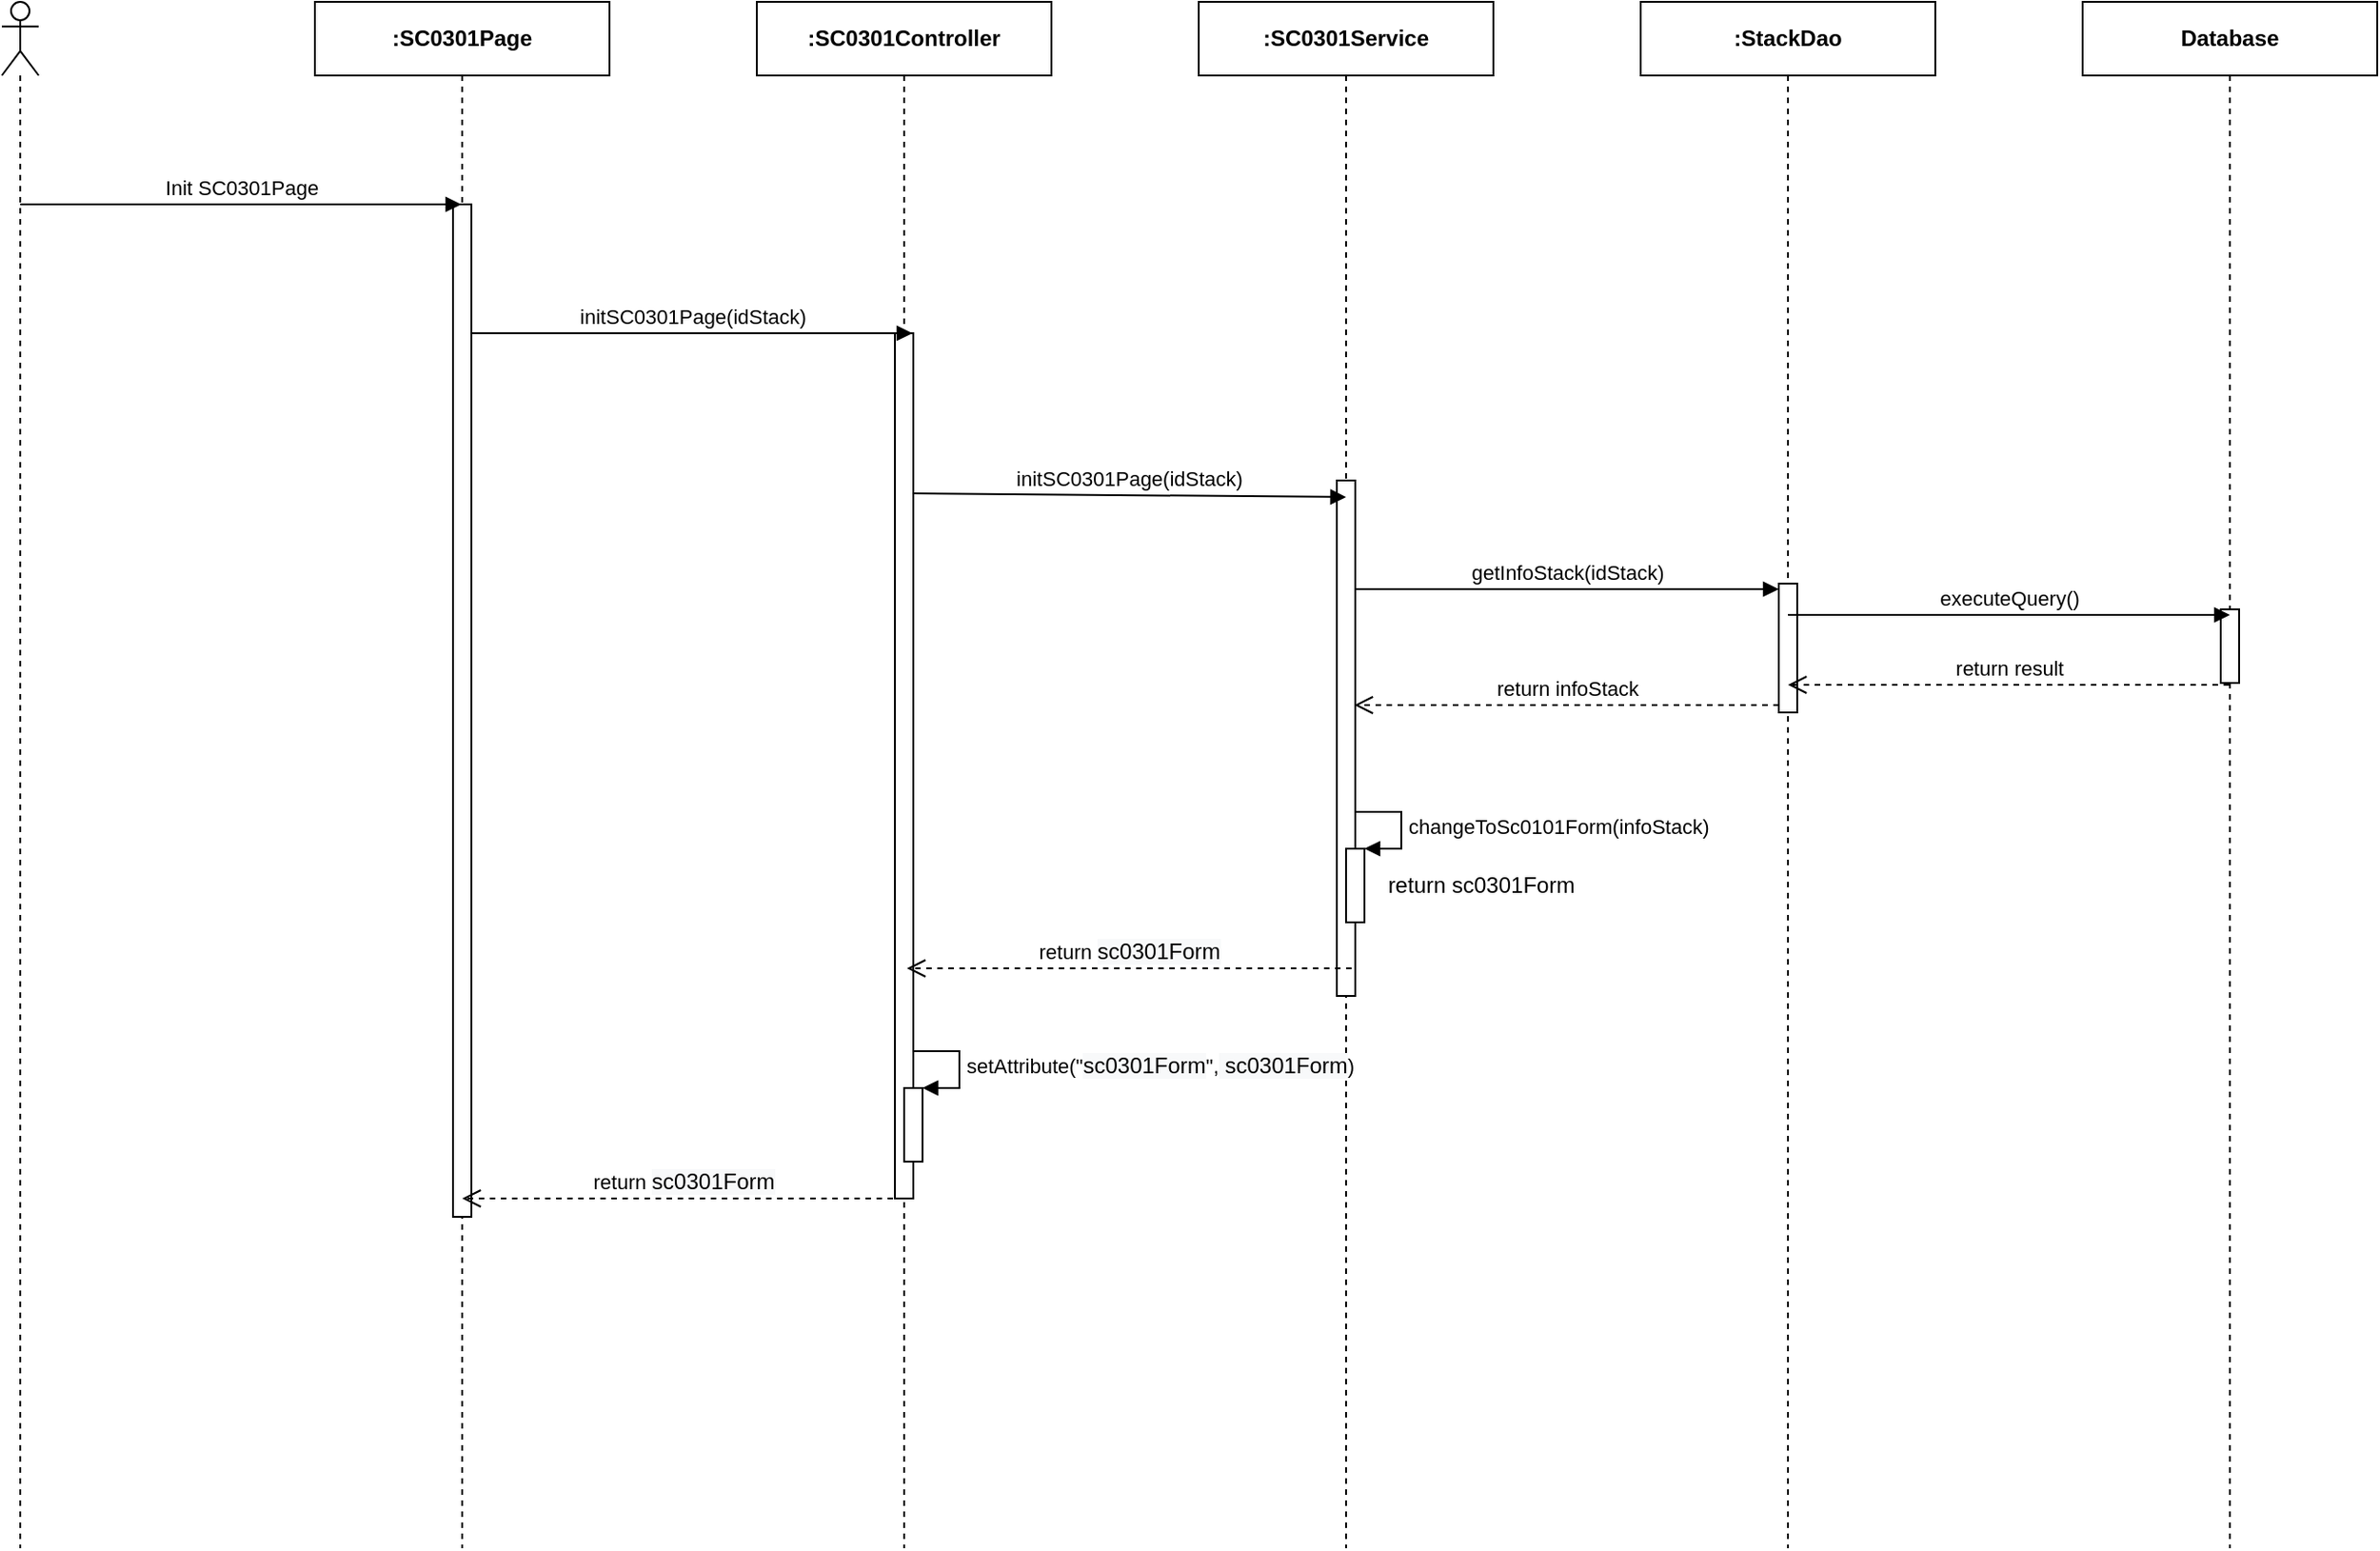 <mxfile version="14.4.3" type="device" pages="10"><diagram id="x52-gcV8kri1zLeeINCp" name="Ev01"><mxGraphModel dx="1346" dy="748" grid="1" gridSize="10" guides="1" tooltips="1" connect="1" arrows="1" fold="1" page="1" pageScale="1" pageWidth="850" pageHeight="1100" math="0" shadow="0"><root><mxCell id="0"/><mxCell id="1" parent="0"/><mxCell id="uMw9v87n-3LZN4Bb9ol0-1" value="" style="shape=umlLifeline;participant=umlActor;perimeter=lifelinePerimeter;whiteSpace=wrap;html=1;container=1;collapsible=0;recursiveResize=0;verticalAlign=top;spacingTop=36;outlineConnect=0;" parent="1" vertex="1"><mxGeometry x="310" y="80" width="20" height="840" as="geometry"/></mxCell><mxCell id="uMw9v87n-3LZN4Bb9ol0-2" value="&lt;b&gt;:SC0301Page&lt;/b&gt;" style="shape=umlLifeline;perimeter=lifelinePerimeter;whiteSpace=wrap;html=1;container=1;collapsible=0;recursiveResize=0;outlineConnect=0;" parent="1" vertex="1"><mxGeometry x="480" y="80" width="160" height="840" as="geometry"/></mxCell><mxCell id="uMw9v87n-3LZN4Bb9ol0-3" value="" style="html=1;points=[];perimeter=orthogonalPerimeter;" parent="uMw9v87n-3LZN4Bb9ol0-2" vertex="1"><mxGeometry x="75" y="110" width="10" height="550" as="geometry"/></mxCell><mxCell id="uMw9v87n-3LZN4Bb9ol0-4" value="&lt;b&gt;:StackDao&lt;/b&gt;" style="shape=umlLifeline;perimeter=lifelinePerimeter;whiteSpace=wrap;html=1;container=1;collapsible=0;recursiveResize=0;outlineConnect=0;" parent="1" vertex="1"><mxGeometry x="1200" y="80" width="160" height="840" as="geometry"/></mxCell><mxCell id="uMw9v87n-3LZN4Bb9ol0-5" value="" style="html=1;points=[];perimeter=orthogonalPerimeter;" parent="uMw9v87n-3LZN4Bb9ol0-4" vertex="1"><mxGeometry x="75" y="316" width="10" height="70" as="geometry"/></mxCell><mxCell id="uMw9v87n-3LZN4Bb9ol0-6" value="getInfoStack(idStack)" style="html=1;verticalAlign=bottom;endArrow=block;entryX=0;entryY=0;" parent="uMw9v87n-3LZN4Bb9ol0-4" edge="1"><mxGeometry relative="1" as="geometry"><mxPoint x="-155.5" y="319" as="sourcePoint"/><mxPoint x="75" y="319" as="targetPoint"/></mxGeometry></mxCell><mxCell id="uMw9v87n-3LZN4Bb9ol0-7" value="return infoStack" style="html=1;verticalAlign=bottom;endArrow=open;dashed=1;endSize=8;exitX=0;exitY=0.95;" parent="uMw9v87n-3LZN4Bb9ol0-4" edge="1"><mxGeometry relative="1" as="geometry"><mxPoint x="-155.5" y="382.0" as="targetPoint"/><mxPoint x="75" y="382" as="sourcePoint"/></mxGeometry></mxCell><mxCell id="uMw9v87n-3LZN4Bb9ol0-8" value="&lt;b&gt;:&lt;/b&gt;&lt;b&gt;SC0301&lt;/b&gt;&lt;b&gt;Service&lt;/b&gt;" style="shape=umlLifeline;perimeter=lifelinePerimeter;whiteSpace=wrap;html=1;container=1;collapsible=0;recursiveResize=0;outlineConnect=0;" parent="1" vertex="1"><mxGeometry x="960" y="80" width="160" height="840" as="geometry"/></mxCell><mxCell id="uMw9v87n-3LZN4Bb9ol0-9" value="" style="html=1;points=[];perimeter=orthogonalPerimeter;" parent="uMw9v87n-3LZN4Bb9ol0-8" vertex="1"><mxGeometry x="75" y="260" width="10" height="280" as="geometry"/></mxCell><mxCell id="uMw9v87n-3LZN4Bb9ol0-10" value="&lt;b&gt;:SC0301Controller&lt;/b&gt;" style="shape=umlLifeline;perimeter=lifelinePerimeter;whiteSpace=wrap;html=1;container=1;collapsible=0;recursiveResize=0;outlineConnect=0;" parent="1" vertex="1"><mxGeometry x="720" y="80" width="160" height="840" as="geometry"/></mxCell><mxCell id="uMw9v87n-3LZN4Bb9ol0-11" value="" style="html=1;points=[];perimeter=orthogonalPerimeter;" parent="uMw9v87n-3LZN4Bb9ol0-10" vertex="1"><mxGeometry x="75" y="180" width="10" height="470" as="geometry"/></mxCell><mxCell id="HeLWXIndmobnrXv0QXQi-1" value="" style="html=1;points=[];perimeter=orthogonalPerimeter;" parent="uMw9v87n-3LZN4Bb9ol0-10" vertex="1"><mxGeometry x="80" y="590.0" width="10" height="40" as="geometry"/></mxCell><mxCell id="HeLWXIndmobnrXv0QXQi-2" value="&lt;div style=&quot;text-align: center&quot;&gt;setAttribute(&quot;&lt;span style=&quot;font-size: 12px ; text-align: center ; background-color: rgb(248 , 249 , 250)&quot;&gt;sc0301Form&lt;/span&gt;&quot;,&lt;span style=&quot;font-size: 12px ; background-color: rgb(248 , 249 , 250)&quot;&gt;&amp;nbsp;sc0301Form&lt;/span&gt;)&lt;/div&gt;" style="edgeStyle=orthogonalEdgeStyle;html=1;align=left;spacingLeft=2;endArrow=block;rounded=0;entryX=1;entryY=0;" parent="uMw9v87n-3LZN4Bb9ol0-10" target="HeLWXIndmobnrXv0QXQi-1" edge="1"><mxGeometry relative="1" as="geometry"><mxPoint x="85" y="570" as="sourcePoint"/><Array as="points"><mxPoint x="110" y="570.0"/></Array></mxGeometry></mxCell><mxCell id="uMw9v87n-3LZN4Bb9ol0-14" value="Init SC0301Page" style="html=1;verticalAlign=bottom;endArrow=block;" parent="1" target="uMw9v87n-3LZN4Bb9ol0-2" edge="1"><mxGeometry width="80" relative="1" as="geometry"><mxPoint x="320" y="190" as="sourcePoint"/><mxPoint x="400" y="190" as="targetPoint"/></mxGeometry></mxCell><mxCell id="uMw9v87n-3LZN4Bb9ol0-15" value="initSC0301Page(idStack)" style="html=1;verticalAlign=bottom;endArrow=block;" parent="1" edge="1"><mxGeometry width="80" relative="1" as="geometry"><mxPoint x="565" y="260.0" as="sourcePoint"/><mxPoint x="804.5" y="260.0" as="targetPoint"/></mxGeometry></mxCell><mxCell id="uMw9v87n-3LZN4Bb9ol0-16" value="initSC0301Page(idStack)" style="html=1;verticalAlign=bottom;endArrow=block;" parent="1" edge="1"><mxGeometry relative="1" as="geometry"><mxPoint x="805" y="347.0" as="sourcePoint"/><mxPoint x="1040" y="349" as="targetPoint"/></mxGeometry></mxCell><mxCell id="uMw9v87n-3LZN4Bb9ol0-17" value="return&amp;nbsp;&lt;span style=&quot;font-size: 12px ; background-color: rgb(248 , 249 , 250)&quot;&gt;sc0301Form&lt;/span&gt;" style="html=1;verticalAlign=bottom;endArrow=open;dashed=1;endSize=8;" parent="1" edge="1"><mxGeometry relative="1" as="geometry"><mxPoint x="801.5" y="605.0" as="targetPoint"/><mxPoint x="1043" y="605" as="sourcePoint"/></mxGeometry></mxCell><mxCell id="uMw9v87n-3LZN4Bb9ol0-22" value="" style="html=1;points=[];perimeter=orthogonalPerimeter;" parent="1" vertex="1"><mxGeometry x="1040" y="540" width="10" height="40" as="geometry"/></mxCell><mxCell id="uMw9v87n-3LZN4Bb9ol0-23" value="changeToSc0101Form(infoStack)" style="edgeStyle=orthogonalEdgeStyle;html=1;align=left;spacingLeft=2;endArrow=block;rounded=0;entryX=1;entryY=0;" parent="1" target="uMw9v87n-3LZN4Bb9ol0-22" edge="1"><mxGeometry relative="1" as="geometry"><mxPoint x="1045" y="520" as="sourcePoint"/><Array as="points"><mxPoint x="1070" y="520"/></Array></mxGeometry></mxCell><mxCell id="uMw9v87n-3LZN4Bb9ol0-24" value="return sc0301Form" style="text;html=1;align=center;verticalAlign=middle;resizable=0;points=[];autosize=1;" parent="1" vertex="1"><mxGeometry x="1053" y="550" width="120" height="20" as="geometry"/></mxCell><mxCell id="PkHtSxY96l4MD1YVJESW-1" value="&lt;b&gt;Database&lt;/b&gt;" style="shape=umlLifeline;perimeter=lifelinePerimeter;whiteSpace=wrap;html=1;container=1;collapsible=0;recursiveResize=0;outlineConnect=0;" parent="1" vertex="1"><mxGeometry x="1440" y="80" width="160" height="840" as="geometry"/></mxCell><mxCell id="PkHtSxY96l4MD1YVJESW-2" value="" style="html=1;points=[];perimeter=orthogonalPerimeter;" parent="PkHtSxY96l4MD1YVJESW-1" vertex="1"><mxGeometry x="75" y="330" width="10" height="40" as="geometry"/></mxCell><mxCell id="PkHtSxY96l4MD1YVJESW-3" value="executeQuery()" style="html=1;verticalAlign=bottom;endArrow=block;" parent="1" edge="1"><mxGeometry relative="1" as="geometry"><mxPoint x="1280" y="413" as="sourcePoint"/><mxPoint x="1520" y="413" as="targetPoint"/></mxGeometry></mxCell><mxCell id="PkHtSxY96l4MD1YVJESW-4" value="return result" style="html=1;verticalAlign=bottom;endArrow=open;dashed=1;endSize=8;" parent="1" edge="1"><mxGeometry relative="1" as="geometry"><mxPoint x="1280" y="451" as="targetPoint"/><mxPoint x="1519.5" y="451" as="sourcePoint"/></mxGeometry></mxCell><mxCell id="F8pQ25IEnQ4oodgI6YX4-1" value="return&amp;nbsp;&lt;span style=&quot;font-size: 12px ; background-color: rgb(248 , 249 , 250)&quot;&gt;sc0301Form&lt;/span&gt;" style="html=1;verticalAlign=bottom;endArrow=open;dashed=1;endSize=8;" parent="1" target="uMw9v87n-3LZN4Bb9ol0-2" edge="1"><mxGeometry relative="1" as="geometry"><mxPoint x="580" y="730" as="targetPoint"/><mxPoint x="800" y="730" as="sourcePoint"/></mxGeometry></mxCell></root></mxGraphModel></diagram><diagram id="ORKU-DpnUTo-PirR_pnd" name="Ev02"><mxGraphModel dx="1346" dy="748" grid="1" gridSize="10" guides="1" tooltips="1" connect="1" arrows="1" fold="1" page="1" pageScale="1" pageWidth="850" pageHeight="1100" math="0" shadow="0"><root><mxCell id="_QdIpaac0oW1rntE7k-u-0"/><mxCell id="_QdIpaac0oW1rntE7k-u-1" parent="_QdIpaac0oW1rntE7k-u-0"/><mxCell id="_QdIpaac0oW1rntE7k-u-2" value="" style="shape=umlLifeline;participant=umlActor;perimeter=lifelinePerimeter;whiteSpace=wrap;html=1;container=1;collapsible=0;recursiveResize=0;verticalAlign=top;spacingTop=36;outlineConnect=0;" parent="_QdIpaac0oW1rntE7k-u-1" vertex="1"><mxGeometry x="310" y="80" width="20" height="320" as="geometry"/></mxCell><mxCell id="_QdIpaac0oW1rntE7k-u-3" value="&lt;b&gt;:SC0301Page&lt;/b&gt;" style="shape=umlLifeline;perimeter=lifelinePerimeter;whiteSpace=wrap;html=1;container=1;collapsible=0;recursiveResize=0;outlineConnect=0;" parent="_QdIpaac0oW1rntE7k-u-1" vertex="1"><mxGeometry x="480" y="80" width="160" height="320" as="geometry"/></mxCell><mxCell id="_QdIpaac0oW1rntE7k-u-4" value="" style="html=1;points=[];perimeter=orthogonalPerimeter;" parent="_QdIpaac0oW1rntE7k-u-3" vertex="1"><mxGeometry x="75" y="110" width="10" height="90" as="geometry"/></mxCell><mxCell id="_QdIpaac0oW1rntE7k-u-5" value="&lt;b&gt;:SC0300Page&lt;/b&gt;" style="shape=umlLifeline;perimeter=lifelinePerimeter;whiteSpace=wrap;html=1;container=1;collapsible=0;recursiveResize=0;outlineConnect=0;" parent="_QdIpaac0oW1rntE7k-u-1" vertex="1"><mxGeometry x="720" y="80" width="160" height="320" as="geometry"/></mxCell><mxCell id="_QdIpaac0oW1rntE7k-u-6" value="Click Button Back" style="html=1;verticalAlign=bottom;endArrow=block;" parent="_QdIpaac0oW1rntE7k-u-1" target="_QdIpaac0oW1rntE7k-u-3" edge="1"><mxGeometry width="80" relative="1" as="geometry"><mxPoint x="320" y="190" as="sourcePoint"/><mxPoint x="400" y="190" as="targetPoint"/></mxGeometry></mxCell><mxCell id="_QdIpaac0oW1rntE7k-u-7" value="changeScreen(&quot;SC0300&quot;)" style="html=1;verticalAlign=bottom;endArrow=block;" parent="_QdIpaac0oW1rntE7k-u-1" edge="1"><mxGeometry width="80" relative="1" as="geometry"><mxPoint x="560" y="279" as="sourcePoint"/><mxPoint x="799.5" y="279" as="targetPoint"/></mxGeometry></mxCell></root></mxGraphModel></diagram><diagram id="MV-JafoGtovmtpgZjFSX" name="Ev03"><mxGraphModel dx="1346" dy="748" grid="1" gridSize="10" guides="1" tooltips="1" connect="1" arrows="1" fold="1" page="1" pageScale="1" pageWidth="850" pageHeight="1100" math="0" shadow="0"><root><mxCell id="oyJmbfe1HdgXYVAOfmrG-0"/><mxCell id="oyJmbfe1HdgXYVAOfmrG-1" parent="oyJmbfe1HdgXYVAOfmrG-0"/><mxCell id="oyJmbfe1HdgXYVAOfmrG-2" value="" style="shape=umlLifeline;participant=umlActor;perimeter=lifelinePerimeter;whiteSpace=wrap;html=1;container=1;collapsible=0;recursiveResize=0;verticalAlign=top;spacingTop=36;outlineConnect=0;" parent="oyJmbfe1HdgXYVAOfmrG-1" vertex="1"><mxGeometry x="310" y="80" width="20" height="320" as="geometry"/></mxCell><mxCell id="oyJmbfe1HdgXYVAOfmrG-3" value="&lt;b&gt;:SC0301Page&lt;/b&gt;" style="shape=umlLifeline;perimeter=lifelinePerimeter;whiteSpace=wrap;html=1;container=1;collapsible=0;recursiveResize=0;outlineConnect=0;" parent="oyJmbfe1HdgXYVAOfmrG-1" vertex="1"><mxGeometry x="480" y="80" width="160" height="320" as="geometry"/></mxCell><mxCell id="oyJmbfe1HdgXYVAOfmrG-4" value="" style="html=1;points=[];perimeter=orthogonalPerimeter;" parent="oyJmbfe1HdgXYVAOfmrG-3" vertex="1"><mxGeometry x="75" y="110" width="10" height="160" as="geometry"/></mxCell><mxCell id="oyJmbfe1HdgXYVAOfmrG-5" value="&lt;b&gt;:SC0303Page&lt;/b&gt;" style="shape=umlLifeline;perimeter=lifelinePerimeter;whiteSpace=wrap;html=1;container=1;collapsible=0;recursiveResize=0;outlineConnect=0;" parent="oyJmbfe1HdgXYVAOfmrG-1" vertex="1"><mxGeometry x="720" y="80" width="160" height="320" as="geometry"/></mxCell><mxCell id="oyJmbfe1HdgXYVAOfmrG-6" value="Click Button Edit Stack" style="html=1;verticalAlign=bottom;endArrow=block;" parent="oyJmbfe1HdgXYVAOfmrG-1" target="oyJmbfe1HdgXYVAOfmrG-3" edge="1"><mxGeometry width="80" relative="1" as="geometry"><mxPoint x="320" y="190" as="sourcePoint"/><mxPoint x="400" y="190" as="targetPoint"/></mxGeometry></mxCell><mxCell id="oyJmbfe1HdgXYVAOfmrG-7" value="" style="html=1;points=[];perimeter=orthogonalPerimeter;" parent="oyJmbfe1HdgXYVAOfmrG-1" vertex="1"><mxGeometry x="560" y="260" width="10" height="40" as="geometry"/></mxCell><mxCell id="oyJmbfe1HdgXYVAOfmrG-8" value="getStackId()" style="edgeStyle=orthogonalEdgeStyle;html=1;align=left;spacingLeft=2;endArrow=block;rounded=0;entryX=1;entryY=0;" parent="oyJmbfe1HdgXYVAOfmrG-1" target="oyJmbfe1HdgXYVAOfmrG-7" edge="1"><mxGeometry relative="1" as="geometry"><mxPoint x="565" y="240" as="sourcePoint"/><Array as="points"><mxPoint x="590" y="240"/></Array></mxGeometry></mxCell><mxCell id="oyJmbfe1HdgXYVAOfmrG-9" value="return idStack" style="text;html=1;align=center;verticalAlign=middle;resizable=0;points=[];autosize=1;" parent="oyJmbfe1HdgXYVAOfmrG-1" vertex="1"><mxGeometry x="570" y="260" width="90" height="20" as="geometry"/></mxCell><mxCell id="oyJmbfe1HdgXYVAOfmrG-10" value="changeScreen(&quot;SC0303&quot;,idStack)" style="html=1;verticalAlign=bottom;endArrow=block;" parent="oyJmbfe1HdgXYVAOfmrG-1" target="oyJmbfe1HdgXYVAOfmrG-5" edge="1"><mxGeometry width="80" relative="1" as="geometry"><mxPoint x="570" y="340" as="sourcePoint"/><mxPoint x="640" y="340" as="targetPoint"/></mxGeometry></mxCell></root></mxGraphModel></diagram><diagram id="KPT5UQ_uODUg2tn9t2mo" name="Ev04"><mxGraphModel dx="1346" dy="748" grid="1" gridSize="10" guides="1" tooltips="1" connect="1" arrows="1" fold="1" page="1" pageScale="1" pageWidth="850" pageHeight="1100" math="0" shadow="0"><root><mxCell id="V7CUEl6RlRwB3Oj_Pd-H-0"/><mxCell id="V7CUEl6RlRwB3Oj_Pd-H-1" parent="V7CUEl6RlRwB3Oj_Pd-H-0"/><mxCell id="V7CUEl6RlRwB3Oj_Pd-H-2" value="" style="shape=umlLifeline;participant=umlActor;perimeter=lifelinePerimeter;whiteSpace=wrap;html=1;container=1;collapsible=0;recursiveResize=0;verticalAlign=top;spacingTop=36;outlineConnect=0;" parent="V7CUEl6RlRwB3Oj_Pd-H-1" vertex="1"><mxGeometry x="310" y="80" width="20" height="1160" as="geometry"/></mxCell><mxCell id="V7CUEl6RlRwB3Oj_Pd-H-3" value="&lt;b&gt;:SC0301Page&lt;/b&gt;" style="shape=umlLifeline;perimeter=lifelinePerimeter;whiteSpace=wrap;html=1;container=1;collapsible=0;recursiveResize=0;outlineConnect=0;" parent="V7CUEl6RlRwB3Oj_Pd-H-1" vertex="1"><mxGeometry x="480" y="80" width="160" height="1160" as="geometry"/></mxCell><mxCell id="V7CUEl6RlRwB3Oj_Pd-H-4" value="" style="html=1;points=[];perimeter=orthogonalPerimeter;" parent="V7CUEl6RlRwB3Oj_Pd-H-3" vertex="1"><mxGeometry x="75" y="110" width="10" height="880" as="geometry"/></mxCell><mxCell id="V7CUEl6RlRwB3Oj_Pd-H-5" value="&lt;b&gt;:StackDao&lt;/b&gt;" style="shape=umlLifeline;perimeter=lifelinePerimeter;whiteSpace=wrap;html=1;container=1;collapsible=0;recursiveResize=0;outlineConnect=0;" parent="V7CUEl6RlRwB3Oj_Pd-H-1" vertex="1"><mxGeometry x="1200" y="80" width="160" height="1160" as="geometry"/></mxCell><mxCell id="V7CUEl6RlRwB3Oj_Pd-H-6" value="&lt;b&gt;:&lt;/b&gt;&lt;b&gt;SC0301&lt;/b&gt;&lt;b&gt;Service&lt;/b&gt;" style="shape=umlLifeline;perimeter=lifelinePerimeter;whiteSpace=wrap;html=1;container=1;collapsible=0;recursiveResize=0;outlineConnect=0;" parent="V7CUEl6RlRwB3Oj_Pd-H-1" vertex="1"><mxGeometry x="960" y="80" width="160" height="1160" as="geometry"/></mxCell><mxCell id="V7CUEl6RlRwB3Oj_Pd-H-7" value="" style="html=1;points=[];perimeter=orthogonalPerimeter;" parent="V7CUEl6RlRwB3Oj_Pd-H-6" vertex="1"><mxGeometry x="75" y="220" width="10" height="640" as="geometry"/></mxCell><mxCell id="V7CUEl6RlRwB3Oj_Pd-H-8" value="&lt;b&gt;:SC0301Controller&lt;/b&gt;" style="shape=umlLifeline;perimeter=lifelinePerimeter;whiteSpace=wrap;html=1;container=1;collapsible=0;recursiveResize=0;outlineConnect=0;" parent="V7CUEl6RlRwB3Oj_Pd-H-1" vertex="1"><mxGeometry x="720" y="80" width="160" height="1160" as="geometry"/></mxCell><mxCell id="V7CUEl6RlRwB3Oj_Pd-H-9" value="" style="html=1;points=[];perimeter=orthogonalPerimeter;" parent="V7CUEl6RlRwB3Oj_Pd-H-8" vertex="1"><mxGeometry x="75" y="170" width="10" height="950" as="geometry"/></mxCell><mxCell id="V7CUEl6RlRwB3Oj_Pd-H-10" value="Click Delete Stack Button" style="html=1;verticalAlign=bottom;endArrow=block;" parent="V7CUEl6RlRwB3Oj_Pd-H-1" target="V7CUEl6RlRwB3Oj_Pd-H-3" edge="1"><mxGeometry width="80" relative="1" as="geometry"><mxPoint x="320" y="190" as="sourcePoint"/><mxPoint x="400" y="190" as="targetPoint"/></mxGeometry></mxCell><mxCell id="V7CUEl6RlRwB3Oj_Pd-H-11" value="doDeleteStack(idStack)" style="html=1;verticalAlign=bottom;endArrow=block;" parent="V7CUEl6RlRwB3Oj_Pd-H-1" edge="1"><mxGeometry width="80" relative="1" as="geometry"><mxPoint x="560" y="253" as="sourcePoint"/><mxPoint x="799.5" y="253" as="targetPoint"/></mxGeometry></mxCell><mxCell id="V7CUEl6RlRwB3Oj_Pd-H-12" value="checkBusinessDeleteStack(idStack)" style="html=1;verticalAlign=bottom;endArrow=block;" parent="V7CUEl6RlRwB3Oj_Pd-H-1" edge="1"><mxGeometry relative="1" as="geometry"><mxPoint x="805" y="300.0" as="sourcePoint"/><mxPoint x="1040" y="302" as="targetPoint"/></mxGeometry></mxCell><mxCell id="V7CUEl6RlRwB3Oj_Pd-H-13" value="return listErrorCode" style="html=1;verticalAlign=bottom;endArrow=open;dashed=1;endSize=8;" parent="V7CUEl6RlRwB3Oj_Pd-H-1" edge="1"><mxGeometry relative="1" as="geometry"><mxPoint x="798.5" y="385.0" as="targetPoint"/><mxPoint x="1039.5" y="385" as="sourcePoint"/></mxGeometry></mxCell><mxCell id="V7CUEl6RlRwB3Oj_Pd-H-19" value="doDeleteStack(idStack)" style="html=1;verticalAlign=bottom;endArrow=block;" parent="V7CUEl6RlRwB3Oj_Pd-H-1" edge="1"><mxGeometry relative="1" as="geometry"><mxPoint x="798.5" y="610" as="sourcePoint"/><mxPoint x="1039.5" y="610" as="targetPoint"/></mxGeometry></mxCell><mxCell id="V7CUEl6RlRwB3Oj_Pd-H-21" value="" style="html=1;points=[];perimeter=orthogonalPerimeter;" parent="V7CUEl6RlRwB3Oj_Pd-H-1" vertex="1"><mxGeometry x="1040" y="330" width="10" height="40" as="geometry"/></mxCell><mxCell id="V7CUEl6RlRwB3Oj_Pd-H-22" value="&lt;span style=&quot;text-align: center&quot;&gt;checkBusinessDeleteStack(idStack)&lt;/span&gt;" style="edgeStyle=orthogonalEdgeStyle;html=1;align=left;spacingLeft=2;endArrow=block;rounded=0;entryX=1;entryY=0;" parent="V7CUEl6RlRwB3Oj_Pd-H-1" target="V7CUEl6RlRwB3Oj_Pd-H-21" edge="1"><mxGeometry relative="1" as="geometry"><mxPoint x="1045" y="310.0" as="sourcePoint"/><Array as="points"><mxPoint x="1070" y="310"/></Array></mxGeometry></mxCell><mxCell id="V7CUEl6RlRwB3Oj_Pd-H-23" value="return listErrorCode" style="text;html=1;align=center;verticalAlign=middle;resizable=0;points=[];autosize=1;" parent="V7CUEl6RlRwB3Oj_Pd-H-1" vertex="1"><mxGeometry x="1050" y="330" width="120" height="20" as="geometry"/></mxCell><mxCell id="V7CUEl6RlRwB3Oj_Pd-H-24" value="" style="html=1;points=[];perimeter=orthogonalPerimeter;" parent="V7CUEl6RlRwB3Oj_Pd-H-1" vertex="1"><mxGeometry x="1275" y="674" width="10" height="80" as="geometry"/></mxCell><mxCell id="V7CUEl6RlRwB3Oj_Pd-H-25" value="doDeleteStack(idStack)" style="html=1;verticalAlign=bottom;endArrow=block;entryX=0;entryY=0;" parent="V7CUEl6RlRwB3Oj_Pd-H-1" target="V7CUEl6RlRwB3Oj_Pd-H-24" edge="1"><mxGeometry relative="1" as="geometry"><mxPoint x="1039.324" y="674" as="sourcePoint"/></mxGeometry></mxCell><mxCell id="V7CUEl6RlRwB3Oj_Pd-H-26" value="return result" style="html=1;verticalAlign=bottom;endArrow=open;dashed=1;endSize=8;exitX=0;exitY=0.95;" parent="V7CUEl6RlRwB3Oj_Pd-H-1" source="V7CUEl6RlRwB3Oj_Pd-H-24" edge="1"><mxGeometry relative="1" as="geometry"><mxPoint x="1039.324" y="750.0" as="targetPoint"/></mxGeometry></mxCell><mxCell id="V7CUEl6RlRwB3Oj_Pd-H-28" value="&lt;b&gt;:SC0300Page&lt;/b&gt;" style="shape=umlLifeline;perimeter=lifelinePerimeter;whiteSpace=wrap;html=1;container=1;collapsible=0;recursiveResize=0;outlineConnect=0;" parent="V7CUEl6RlRwB3Oj_Pd-H-1" vertex="1"><mxGeometry x="1680" y="80" width="160" height="1139" as="geometry"/></mxCell><mxCell id="-eV_jae2kcvNbPao0Thm-0" value="&lt;b&gt;Database&lt;/b&gt;" style="shape=umlLifeline;perimeter=lifelinePerimeter;whiteSpace=wrap;html=1;container=1;collapsible=0;recursiveResize=0;outlineConnect=0;" parent="V7CUEl6RlRwB3Oj_Pd-H-1" vertex="1"><mxGeometry x="1440" y="80" width="160" height="1160" as="geometry"/></mxCell><mxCell id="-eV_jae2kcvNbPao0Thm-1" value="" style="html=1;points=[];perimeter=orthogonalPerimeter;" parent="-eV_jae2kcvNbPao0Thm-0" vertex="1"><mxGeometry x="75" y="610" width="10" height="40" as="geometry"/></mxCell><mxCell id="-eV_jae2kcvNbPao0Thm-2" value="executeQuery()" style="html=1;verticalAlign=bottom;endArrow=block;" parent="V7CUEl6RlRwB3Oj_Pd-H-1" edge="1"><mxGeometry relative="1" as="geometry"><mxPoint x="1280" y="693" as="sourcePoint"/><mxPoint x="1520" y="693" as="targetPoint"/></mxGeometry></mxCell><mxCell id="-eV_jae2kcvNbPao0Thm-3" value="return result" style="html=1;verticalAlign=bottom;endArrow=open;dashed=1;endSize=8;" parent="V7CUEl6RlRwB3Oj_Pd-H-1" edge="1"><mxGeometry relative="1" as="geometry"><mxPoint x="1280" y="731" as="targetPoint"/><mxPoint x="1519.5" y="731" as="sourcePoint"/></mxGeometry></mxCell><mxCell id="-eV_jae2kcvNbPao0Thm-4" value="alt" style="shape=umlFrame;whiteSpace=wrap;html=1;" parent="V7CUEl6RlRwB3Oj_Pd-H-1" vertex="1"><mxGeometry x="380" y="430" width="1480" height="890" as="geometry"/></mxCell><mxCell id="-eV_jae2kcvNbPao0Thm-5" value="&lt;b&gt;&lt;span style=&quot;font-size: 11px ; background-color: rgb(255 , 255 , 255)&quot;&gt;[listErrorCode&amp;nbsp;&lt;/span&gt;not null]&lt;/b&gt;" style="text;html=1;align=center;verticalAlign=middle;resizable=0;points=[];autosize=1;" parent="V7CUEl6RlRwB3Oj_Pd-H-1" vertex="1"><mxGeometry x="390" y="475.41" width="140" height="20" as="geometry"/></mxCell><mxCell id="-eV_jae2kcvNbPao0Thm-6" value="" style="html=1;points=[];perimeter=orthogonalPerimeter;" parent="V7CUEl6RlRwB3Oj_Pd-H-1" vertex="1"><mxGeometry x="800" y="475.41" width="10" height="40" as="geometry"/></mxCell><mxCell id="-eV_jae2kcvNbPao0Thm-7" value="setErrorMes(listErrorCode)" style="edgeStyle=orthogonalEdgeStyle;html=1;align=left;spacingLeft=2;endArrow=block;rounded=0;entryX=1;entryY=0;" parent="V7CUEl6RlRwB3Oj_Pd-H-1" target="-eV_jae2kcvNbPao0Thm-6" edge="1"><mxGeometry relative="1" as="geometry"><mxPoint x="805" y="455.41" as="sourcePoint"/><Array as="points"><mxPoint x="830" y="455.41"/></Array></mxGeometry></mxCell><mxCell id="-eV_jae2kcvNbPao0Thm-8" value="return&amp;nbsp;&lt;span style=&quot;font-size: 12px ; background-color: rgb(248 , 249 , 250)&quot;&gt;errorObj&lt;/span&gt;" style="html=1;verticalAlign=bottom;endArrow=open;dashed=1;endSize=8;" parent="V7CUEl6RlRwB3Oj_Pd-H-1" edge="1"><mxGeometry relative="1" as="geometry"><mxPoint x="795" y="535.41" as="sourcePoint"/><mxPoint x="560" y="535.41" as="targetPoint"/></mxGeometry></mxCell><mxCell id="-eV_jae2kcvNbPao0Thm-9" value="return errorObj" style="text;html=1;align=center;verticalAlign=middle;resizable=0;points=[];autosize=1;" parent="V7CUEl6RlRwB3Oj_Pd-H-1" vertex="1"><mxGeometry x="810" y="485.41" width="90" height="20" as="geometry"/></mxCell><mxCell id="-eV_jae2kcvNbPao0Thm-10" value="" style="endArrow=none;dashed=1;html=1;exitX=0.002;exitY=0.144;exitDx=0;exitDy=0;exitPerimeter=0;entryX=1.002;entryY=0.145;entryDx=0;entryDy=0;entryPerimeter=0;" parent="V7CUEl6RlRwB3Oj_Pd-H-1" source="-eV_jae2kcvNbPao0Thm-4" target="-eV_jae2kcvNbPao0Thm-4" edge="1"><mxGeometry width="50" height="50" relative="1" as="geometry"><mxPoint x="910" y="660" as="sourcePoint"/><mxPoint x="1610" y="571" as="targetPoint"/></mxGeometry></mxCell><mxCell id="-eV_jae2kcvNbPao0Thm-11" value="&lt;b&gt;&lt;span style=&quot;font-size: 11px ; background-color: rgb(255 , 255 , 255)&quot;&gt;[listErrorCode&amp;nbsp;&lt;/span&gt;is null]&lt;/b&gt;" style="text;html=1;align=center;verticalAlign=middle;resizable=0;points=[];autosize=1;" parent="V7CUEl6RlRwB3Oj_Pd-H-1" vertex="1"><mxGeometry x="395" y="600" width="130" height="20" as="geometry"/></mxCell><mxCell id="-eV_jae2kcvNbPao0Thm-12" value="alt" style="shape=umlFrame;whiteSpace=wrap;html=1;" parent="V7CUEl6RlRwB3Oj_Pd-H-1" vertex="1"><mxGeometry x="420" y="799" width="1400" height="440" as="geometry"/></mxCell><mxCell id="-eV_jae2kcvNbPao0Thm-13" value="" style="html=1;points=[];perimeter=orthogonalPerimeter;" parent="V7CUEl6RlRwB3Oj_Pd-H-1" vertex="1"><mxGeometry x="1040" y="850" width="10" height="40" as="geometry"/></mxCell><mxCell id="-eV_jae2kcvNbPao0Thm-14" value="setListErrorCode()" style="edgeStyle=orthogonalEdgeStyle;html=1;align=left;spacingLeft=2;endArrow=block;rounded=0;entryX=1;entryY=0;" parent="V7CUEl6RlRwB3Oj_Pd-H-1" target="-eV_jae2kcvNbPao0Thm-13" edge="1"><mxGeometry relative="1" as="geometry"><mxPoint x="1045" y="830" as="sourcePoint"/><Array as="points"><mxPoint x="1070" y="830"/></Array></mxGeometry></mxCell><mxCell id="-eV_jae2kcvNbPao0Thm-15" value="return listErrorCode" style="text;html=1;align=center;verticalAlign=middle;resizable=0;points=[];autosize=1;" parent="V7CUEl6RlRwB3Oj_Pd-H-1" vertex="1"><mxGeometry x="1053" y="860" width="120" height="20" as="geometry"/></mxCell><mxCell id="-eV_jae2kcvNbPao0Thm-16" value="return listErrorCode" style="html=1;verticalAlign=bottom;endArrow=open;dashed=1;endSize=8;" parent="V7CUEl6RlRwB3Oj_Pd-H-1" edge="1"><mxGeometry relative="1" as="geometry"><mxPoint x="799.5" y="939.0" as="targetPoint"/><mxPoint x="1041" y="939" as="sourcePoint"/></mxGeometry></mxCell><mxCell id="-eV_jae2kcvNbPao0Thm-17" value="dispatch" style="html=1;verticalAlign=bottom;endArrow=block;" parent="V7CUEl6RlRwB3Oj_Pd-H-1" edge="1"><mxGeometry width="80" relative="1" as="geometry"><mxPoint x="810" y="1179" as="sourcePoint"/><mxPoint x="1760" y="1179" as="targetPoint"/></mxGeometry></mxCell><mxCell id="-eV_jae2kcvNbPao0Thm-18" value="" style="html=1;points=[];perimeter=orthogonalPerimeter;" parent="V7CUEl6RlRwB3Oj_Pd-H-1" vertex="1"><mxGeometry x="800" y="974" width="10" height="40" as="geometry"/></mxCell><mxCell id="-eV_jae2kcvNbPao0Thm-19" value="setErrorMes(listErrorCode)" style="edgeStyle=orthogonalEdgeStyle;html=1;align=left;spacingLeft=2;endArrow=block;rounded=0;entryX=1;entryY=0;" parent="V7CUEl6RlRwB3Oj_Pd-H-1" target="-eV_jae2kcvNbPao0Thm-18" edge="1"><mxGeometry relative="1" as="geometry"><mxPoint x="805" y="954.0" as="sourcePoint"/><Array as="points"><mxPoint x="830" y="954"/></Array></mxGeometry></mxCell><mxCell id="-eV_jae2kcvNbPao0Thm-20" value="return&amp;nbsp;&lt;span style=&quot;font-size: 12px ; background-color: rgb(248 , 249 , 250)&quot;&gt;errorObj&lt;/span&gt;" style="html=1;verticalAlign=bottom;endArrow=open;dashed=1;endSize=8;" parent="V7CUEl6RlRwB3Oj_Pd-H-1" edge="1"><mxGeometry relative="1" as="geometry"><mxPoint x="795" y="1034.0" as="sourcePoint"/><mxPoint x="560" y="1034.0" as="targetPoint"/></mxGeometry></mxCell><mxCell id="-eV_jae2kcvNbPao0Thm-21" value="return errorObj" style="text;html=1;align=center;verticalAlign=middle;resizable=0;points=[];autosize=1;" parent="V7CUEl6RlRwB3Oj_Pd-H-1" vertex="1"><mxGeometry x="810" y="984" width="90" height="20" as="geometry"/></mxCell><mxCell id="-eV_jae2kcvNbPao0Thm-22" value="[result &amp;gt; 0]" style="text;html=1;align=center;verticalAlign=middle;resizable=0;points=[];autosize=1;fontStyle=1" parent="V7CUEl6RlRwB3Oj_Pd-H-1" vertex="1"><mxGeometry x="450" y="1084" width="80" height="20" as="geometry"/></mxCell><mxCell id="-eV_jae2kcvNbPao0Thm-23" value="return" style="html=1;verticalAlign=bottom;endArrow=open;dashed=1;endSize=8;" parent="V7CUEl6RlRwB3Oj_Pd-H-1" edge="1"><mxGeometry relative="1" as="geometry"><mxPoint x="810" y="1115" as="targetPoint"/><mxPoint x="1040" y="1115" as="sourcePoint"/></mxGeometry></mxCell><mxCell id="-eV_jae2kcvNbPao0Thm-24" value="" style="endArrow=none;dashed=1;html=1;entryX=1;entryY=0.396;entryDx=0;entryDy=0;entryPerimeter=0;" parent="V7CUEl6RlRwB3Oj_Pd-H-1" edge="1"><mxGeometry width="50" height="50" relative="1" as="geometry"><mxPoint x="420" y="1070" as="sourcePoint"/><mxPoint x="1820" y="1069.8" as="targetPoint"/></mxGeometry></mxCell><mxCell id="-eV_jae2kcvNbPao0Thm-25" value="[result &amp;lt;= 0]" style="text;html=1;align=center;verticalAlign=middle;resizable=0;points=[];autosize=1;fontStyle=1" parent="V7CUEl6RlRwB3Oj_Pd-H-1" vertex="1"><mxGeometry x="450" y="849" width="80" height="20" as="geometry"/></mxCell></root></mxGraphModel></diagram><diagram id="5vQ8bJUNb_NNuUj16dzM" name="Ev05"><mxGraphModel dx="1346" dy="748" grid="1" gridSize="10" guides="1" tooltips="1" connect="1" arrows="1" fold="1" page="1" pageScale="1" pageWidth="850" pageHeight="1100" math="0" shadow="0"><root><mxCell id="9-L5tgj_77fTAglAsoLX-0"/><mxCell id="9-L5tgj_77fTAglAsoLX-1" parent="9-L5tgj_77fTAglAsoLX-0"/><mxCell id="j_wLIqSDSfhmEUo2lYIP-4" value="alt" style="shape=umlFrame;whiteSpace=wrap;html=1;" parent="9-L5tgj_77fTAglAsoLX-1" vertex="1"><mxGeometry x="360" y="520" width="1240" height="845" as="geometry"/></mxCell><mxCell id="9-L5tgj_77fTAglAsoLX-2" value="" style="shape=umlLifeline;participant=umlActor;perimeter=lifelinePerimeter;whiteSpace=wrap;html=1;container=1;collapsible=0;recursiveResize=0;verticalAlign=top;spacingTop=36;outlineConnect=0;" parent="9-L5tgj_77fTAglAsoLX-1" vertex="1"><mxGeometry x="310" y="80" width="20" height="1240" as="geometry"/></mxCell><mxCell id="9-L5tgj_77fTAglAsoLX-3" value="&lt;b&gt;:SC0301Page&lt;/b&gt;" style="shape=umlLifeline;perimeter=lifelinePerimeter;whiteSpace=wrap;html=1;container=1;collapsible=0;recursiveResize=0;outlineConnect=0;" parent="9-L5tgj_77fTAglAsoLX-1" vertex="1"><mxGeometry x="480" y="80" width="160" height="1240" as="geometry"/></mxCell><mxCell id="9-L5tgj_77fTAglAsoLX-4" value="" style="html=1;points=[];perimeter=orthogonalPerimeter;" parent="9-L5tgj_77fTAglAsoLX-3" vertex="1"><mxGeometry x="75" y="110" width="10" height="1080" as="geometry"/></mxCell><mxCell id="9-L5tgj_77fTAglAsoLX-5" value="&lt;b&gt;:CameraDao&lt;/b&gt;" style="shape=umlLifeline;perimeter=lifelinePerimeter;whiteSpace=wrap;html=1;container=1;collapsible=0;recursiveResize=0;outlineConnect=0;" parent="9-L5tgj_77fTAglAsoLX-1" vertex="1"><mxGeometry x="1200.68" y="80" width="160" height="1240" as="geometry"/></mxCell><mxCell id="9-L5tgj_77fTAglAsoLX-6" value="&lt;b&gt;:&lt;/b&gt;&lt;b&gt;SC0301&lt;/b&gt;&lt;b&gt;Service&lt;/b&gt;" style="shape=umlLifeline;perimeter=lifelinePerimeter;whiteSpace=wrap;html=1;container=1;collapsible=0;recursiveResize=0;outlineConnect=0;" parent="9-L5tgj_77fTAglAsoLX-1" vertex="1"><mxGeometry x="958.5" y="80" width="161.5" height="1240" as="geometry"/></mxCell><mxCell id="9-L5tgj_77fTAglAsoLX-7" value="" style="html=1;points=[];perimeter=orthogonalPerimeter;" parent="9-L5tgj_77fTAglAsoLX-6" vertex="1"><mxGeometry x="75" y="270" width="10" height="810" as="geometry"/></mxCell><mxCell id="9-L5tgj_77fTAglAsoLX-8" value="&lt;b&gt;:SC0301Controller&lt;/b&gt;" style="shape=umlLifeline;perimeter=lifelinePerimeter;whiteSpace=wrap;html=1;container=1;collapsible=0;recursiveResize=0;outlineConnect=0;" parent="9-L5tgj_77fTAglAsoLX-1" vertex="1"><mxGeometry x="720" y="80" width="160" height="1240" as="geometry"/></mxCell><mxCell id="9-L5tgj_77fTAglAsoLX-9" value="" style="html=1;points=[];perimeter=orthogonalPerimeter;" parent="9-L5tgj_77fTAglAsoLX-8" vertex="1"><mxGeometry x="75" y="195" width="10" height="995" as="geometry"/></mxCell><mxCell id="9-L5tgj_77fTAglAsoLX-10" value="Click Button Add Camera" style="html=1;verticalAlign=bottom;endArrow=block;" parent="9-L5tgj_77fTAglAsoLX-1" target="9-L5tgj_77fTAglAsoLX-3" edge="1"><mxGeometry width="80" relative="1" as="geometry"><mxPoint x="320" y="190" as="sourcePoint"/><mxPoint x="400" y="190" as="targetPoint"/></mxGeometry></mxCell><mxCell id="9-L5tgj_77fTAglAsoLX-11" value="doAddCamere(idStack,idCamera)" style="html=1;verticalAlign=bottom;endArrow=block;" parent="9-L5tgj_77fTAglAsoLX-1" edge="1"><mxGeometry width="80" relative="1" as="geometry"><mxPoint x="560" y="278" as="sourcePoint"/><mxPoint x="799.5" y="278" as="targetPoint"/></mxGeometry></mxCell><mxCell id="9-L5tgj_77fTAglAsoLX-12" value="checkBusinessAddCamere(idStack,idCamera)" style="html=1;verticalAlign=bottom;endArrow=block;" parent="9-L5tgj_77fTAglAsoLX-1" edge="1"><mxGeometry relative="1" as="geometry"><mxPoint x="805" y="355.0" as="sourcePoint"/><mxPoint x="1040" y="357" as="targetPoint"/></mxGeometry></mxCell><mxCell id="9-L5tgj_77fTAglAsoLX-13" value="return listErrorCode" style="html=1;verticalAlign=bottom;endArrow=open;dashed=1;endSize=8;" parent="9-L5tgj_77fTAglAsoLX-1" edge="1"><mxGeometry relative="1" as="geometry"><mxPoint x="798.5" y="440.0" as="targetPoint"/><mxPoint x="1040" y="440" as="sourcePoint"/></mxGeometry></mxCell><mxCell id="9-L5tgj_77fTAglAsoLX-19" value="doAddCamere(idStack,idCamera)" style="html=1;verticalAlign=bottom;endArrow=block;" parent="9-L5tgj_77fTAglAsoLX-1" edge="1"><mxGeometry relative="1" as="geometry"><mxPoint x="798.5" y="715" as="sourcePoint"/><mxPoint x="1040" y="715" as="targetPoint"/></mxGeometry></mxCell><mxCell id="9-L5tgj_77fTAglAsoLX-21" value="" style="html=1;points=[];perimeter=orthogonalPerimeter;" parent="9-L5tgj_77fTAglAsoLX-1" vertex="1"><mxGeometry x="1040" y="390" width="10" height="40" as="geometry"/></mxCell><mxCell id="9-L5tgj_77fTAglAsoLX-22" value="&lt;span style=&quot;text-align: center&quot;&gt;checkBusinessAdd&lt;/span&gt;&lt;span style=&quot;text-align: center&quot;&gt;Camere(idStack,idCamera)&lt;/span&gt;" style="edgeStyle=orthogonalEdgeStyle;html=1;align=left;spacingLeft=2;endArrow=block;rounded=0;entryX=1;entryY=0;" parent="9-L5tgj_77fTAglAsoLX-1" target="9-L5tgj_77fTAglAsoLX-21" edge="1"><mxGeometry relative="1" as="geometry"><mxPoint x="1045" y="370.0" as="sourcePoint"/><Array as="points"><mxPoint x="1070" y="370"/></Array></mxGeometry></mxCell><mxCell id="9-L5tgj_77fTAglAsoLX-23" value="return listErrorCode" style="text;html=1;align=center;verticalAlign=middle;resizable=0;points=[];autosize=1;" parent="9-L5tgj_77fTAglAsoLX-1" vertex="1"><mxGeometry x="1040" y="390" width="120" height="20" as="geometry"/></mxCell><mxCell id="9-L5tgj_77fTAglAsoLX-24" value="" style="html=1;points=[];perimeter=orthogonalPerimeter;" parent="9-L5tgj_77fTAglAsoLX-1" vertex="1"><mxGeometry x="1275.68" y="781" width="10" height="80" as="geometry"/></mxCell><mxCell id="9-L5tgj_77fTAglAsoLX-25" value="doAddCamere(idStack,idCamera)" style="html=1;verticalAlign=bottom;endArrow=block;entryX=0;entryY=0;" parent="9-L5tgj_77fTAglAsoLX-1" target="9-L5tgj_77fTAglAsoLX-24" edge="1"><mxGeometry relative="1" as="geometry"><mxPoint x="1040.004" y="781" as="sourcePoint"/></mxGeometry></mxCell><mxCell id="9-L5tgj_77fTAglAsoLX-26" value="return result" style="html=1;verticalAlign=bottom;endArrow=open;dashed=1;endSize=8;exitX=0;exitY=0.95;" parent="9-L5tgj_77fTAglAsoLX-1" source="9-L5tgj_77fTAglAsoLX-24" edge="1"><mxGeometry relative="1" as="geometry"><mxPoint x="1040.004" y="857" as="targetPoint"/></mxGeometry></mxCell><mxCell id="j_wLIqSDSfhmEUo2lYIP-0" value="&lt;b&gt;Database&lt;/b&gt;" style="shape=umlLifeline;perimeter=lifelinePerimeter;whiteSpace=wrap;html=1;container=1;collapsible=0;recursiveResize=0;outlineConnect=0;" parent="9-L5tgj_77fTAglAsoLX-1" vertex="1"><mxGeometry x="1440" y="80" width="160" height="1240" as="geometry"/></mxCell><mxCell id="j_wLIqSDSfhmEUo2lYIP-1" value="" style="html=1;points=[];perimeter=orthogonalPerimeter;" parent="j_wLIqSDSfhmEUo2lYIP-0" vertex="1"><mxGeometry x="75" y="719" width="10" height="40" as="geometry"/></mxCell><mxCell id="j_wLIqSDSfhmEUo2lYIP-2" value="executeQuery()" style="html=1;verticalAlign=bottom;endArrow=block;" parent="9-L5tgj_77fTAglAsoLX-1" edge="1"><mxGeometry relative="1" as="geometry"><mxPoint x="1280" y="799" as="sourcePoint"/><mxPoint x="1520" y="799" as="targetPoint"/></mxGeometry></mxCell><mxCell id="j_wLIqSDSfhmEUo2lYIP-3" value="return result" style="html=1;verticalAlign=bottom;endArrow=open;dashed=1;endSize=8;" parent="9-L5tgj_77fTAglAsoLX-1" edge="1"><mxGeometry relative="1" as="geometry"><mxPoint x="1280" y="837" as="targetPoint"/><mxPoint x="1519.5" y="837" as="sourcePoint"/></mxGeometry></mxCell><mxCell id="j_wLIqSDSfhmEUo2lYIP-5" value="&lt;b&gt;&lt;span style=&quot;font-size: 11px ; background-color: rgb(255 , 255 , 255)&quot;&gt;[listErrorCode&amp;nbsp;&lt;/span&gt;not null]&lt;/b&gt;" style="text;html=1;align=center;verticalAlign=middle;resizable=0;points=[];autosize=1;" parent="9-L5tgj_77fTAglAsoLX-1" vertex="1"><mxGeometry x="390" y="565.41" width="140" height="20" as="geometry"/></mxCell><mxCell id="j_wLIqSDSfhmEUo2lYIP-6" value="" style="html=1;points=[];perimeter=orthogonalPerimeter;" parent="9-L5tgj_77fTAglAsoLX-1" vertex="1"><mxGeometry x="800" y="565.41" width="10" height="40" as="geometry"/></mxCell><mxCell id="j_wLIqSDSfhmEUo2lYIP-7" value="setErrorMes(listErrorCode)" style="edgeStyle=orthogonalEdgeStyle;html=1;align=left;spacingLeft=2;endArrow=block;rounded=0;entryX=1;entryY=0;" parent="9-L5tgj_77fTAglAsoLX-1" target="j_wLIqSDSfhmEUo2lYIP-6" edge="1"><mxGeometry relative="1" as="geometry"><mxPoint x="805" y="545.41" as="sourcePoint"/><Array as="points"><mxPoint x="830" y="545.41"/></Array></mxGeometry></mxCell><mxCell id="j_wLIqSDSfhmEUo2lYIP-8" value="return&amp;nbsp;&lt;span style=&quot;font-size: 12px ; background-color: rgb(248 , 249 , 250)&quot;&gt;errorObj&lt;/span&gt;" style="html=1;verticalAlign=bottom;endArrow=open;dashed=1;endSize=8;" parent="9-L5tgj_77fTAglAsoLX-1" edge="1"><mxGeometry relative="1" as="geometry"><mxPoint x="795" y="625.41" as="sourcePoint"/><mxPoint x="560" y="625.41" as="targetPoint"/></mxGeometry></mxCell><mxCell id="j_wLIqSDSfhmEUo2lYIP-9" value="return errorObj" style="text;html=1;align=center;verticalAlign=middle;resizable=0;points=[];autosize=1;" parent="9-L5tgj_77fTAglAsoLX-1" vertex="1"><mxGeometry x="810" y="575.41" width="90" height="20" as="geometry"/></mxCell><mxCell id="j_wLIqSDSfhmEUo2lYIP-10" value="" style="endArrow=none;dashed=1;html=1;exitX=0.002;exitY=0.144;exitDx=0;exitDy=0;exitPerimeter=0;" parent="9-L5tgj_77fTAglAsoLX-1" edge="1"><mxGeometry width="50" height="50" relative="1" as="geometry"><mxPoint x="362.08" y="659.16" as="sourcePoint"/><mxPoint x="1605" y="655" as="targetPoint"/></mxGeometry></mxCell><mxCell id="j_wLIqSDSfhmEUo2lYIP-11" value="&lt;b&gt;&lt;span style=&quot;font-size: 11px ; background-color: rgb(255 , 255 , 255)&quot;&gt;[listErrorCode&amp;nbsp;&lt;/span&gt;is null]&lt;/b&gt;" style="text;html=1;align=center;verticalAlign=middle;resizable=0;points=[];autosize=1;" parent="9-L5tgj_77fTAglAsoLX-1" vertex="1"><mxGeometry x="395" y="690" width="130" height="20" as="geometry"/></mxCell><mxCell id="j_wLIqSDSfhmEUo2lYIP-12" value="alt" style="shape=umlFrame;whiteSpace=wrap;html=1;" parent="9-L5tgj_77fTAglAsoLX-1" vertex="1"><mxGeometry x="420" y="877" width="820" height="410" as="geometry"/></mxCell><mxCell id="j_wLIqSDSfhmEUo2lYIP-13" value="" style="html=1;points=[];perimeter=orthogonalPerimeter;" parent="9-L5tgj_77fTAglAsoLX-1" vertex="1"><mxGeometry x="1040" y="1077" width="10" height="40" as="geometry"/></mxCell><mxCell id="j_wLIqSDSfhmEUo2lYIP-14" value="setListErrorCode()" style="edgeStyle=orthogonalEdgeStyle;html=1;align=left;spacingLeft=2;endArrow=block;rounded=0;entryX=1;entryY=0;" parent="9-L5tgj_77fTAglAsoLX-1" target="j_wLIqSDSfhmEUo2lYIP-13" edge="1"><mxGeometry relative="1" as="geometry"><mxPoint x="1045" y="1057" as="sourcePoint"/><Array as="points"><mxPoint x="1070" y="1057"/></Array></mxGeometry></mxCell><mxCell id="j_wLIqSDSfhmEUo2lYIP-15" value="return listErrorCode" style="text;html=1;align=center;verticalAlign=middle;resizable=0;points=[];autosize=1;" parent="9-L5tgj_77fTAglAsoLX-1" vertex="1"><mxGeometry x="1053" y="1087" width="120" height="20" as="geometry"/></mxCell><mxCell id="j_wLIqSDSfhmEUo2lYIP-16" value="return listErrorCode" style="html=1;verticalAlign=bottom;endArrow=open;dashed=1;endSize=8;" parent="9-L5tgj_77fTAglAsoLX-1" edge="1"><mxGeometry relative="1" as="geometry"><mxPoint x="810" y="1159" as="targetPoint"/><mxPoint x="1041" y="1159" as="sourcePoint"/></mxGeometry></mxCell><mxCell id="j_wLIqSDSfhmEUo2lYIP-17" value="" style="html=1;points=[];perimeter=orthogonalPerimeter;" parent="9-L5tgj_77fTAglAsoLX-1" vertex="1"><mxGeometry x="800" y="1201" width="10" height="40" as="geometry"/></mxCell><mxCell id="j_wLIqSDSfhmEUo2lYIP-18" value="setErrorMes(listErrorCode)" style="edgeStyle=orthogonalEdgeStyle;html=1;align=left;spacingLeft=2;endArrow=block;rounded=0;entryX=1;entryY=0;" parent="9-L5tgj_77fTAglAsoLX-1" target="j_wLIqSDSfhmEUo2lYIP-17" edge="1"><mxGeometry relative="1" as="geometry"><mxPoint x="805" y="1181" as="sourcePoint"/><Array as="points"><mxPoint x="830" y="1181"/></Array></mxGeometry></mxCell><mxCell id="j_wLIqSDSfhmEUo2lYIP-19" value="return&amp;nbsp;&lt;span style=&quot;font-size: 12px ; background-color: rgb(248 , 249 , 250)&quot;&gt;errorObj&lt;/span&gt;" style="html=1;verticalAlign=bottom;endArrow=open;dashed=1;endSize=8;" parent="9-L5tgj_77fTAglAsoLX-1" edge="1"><mxGeometry relative="1" as="geometry"><mxPoint x="795" y="1261" as="sourcePoint"/><mxPoint x="560" y="1261" as="targetPoint"/></mxGeometry></mxCell><mxCell id="j_wLIqSDSfhmEUo2lYIP-20" value="return errorObj" style="text;html=1;align=center;verticalAlign=middle;resizable=0;points=[];autosize=1;" parent="9-L5tgj_77fTAglAsoLX-1" vertex="1"><mxGeometry x="810" y="1211" width="90" height="20" as="geometry"/></mxCell><mxCell id="j_wLIqSDSfhmEUo2lYIP-21" value="[result &amp;gt; 0]" style="text;html=1;align=center;verticalAlign=middle;resizable=0;points=[];autosize=1;fontStyle=1" parent="9-L5tgj_77fTAglAsoLX-1" vertex="1"><mxGeometry x="450" y="919" width="80" height="20" as="geometry"/></mxCell><mxCell id="j_wLIqSDSfhmEUo2lYIP-22" value="return" style="html=1;verticalAlign=bottom;endArrow=open;dashed=1;endSize=8;" parent="9-L5tgj_77fTAglAsoLX-1" edge="1"><mxGeometry relative="1" as="geometry"><mxPoint x="798.5" y="930" as="targetPoint"/><mxPoint x="1040" y="930" as="sourcePoint"/></mxGeometry></mxCell><mxCell id="j_wLIqSDSfhmEUo2lYIP-23" value="" style="endArrow=none;dashed=1;html=1;" parent="9-L5tgj_77fTAglAsoLX-1" edge="1"><mxGeometry width="50" height="50" relative="1" as="geometry"><mxPoint x="420" y="1027" as="sourcePoint"/><mxPoint x="1240" y="1027" as="targetPoint"/></mxGeometry></mxCell><mxCell id="j_wLIqSDSfhmEUo2lYIP-24" value="[result &amp;lt;= 0]" style="text;html=1;align=center;verticalAlign=middle;resizable=0;points=[];autosize=1;fontStyle=1" parent="9-L5tgj_77fTAglAsoLX-1" vertex="1"><mxGeometry x="450" y="1076" width="80" height="20" as="geometry"/></mxCell><mxCell id="j_wLIqSDSfhmEUo2lYIP-25" value="return" style="html=1;verticalAlign=bottom;endArrow=open;dashed=1;endSize=8;" parent="9-L5tgj_77fTAglAsoLX-1" edge="1"><mxGeometry relative="1" as="geometry"><mxPoint x="558.5" y="994" as="targetPoint"/><mxPoint x="800" y="994" as="sourcePoint"/></mxGeometry></mxCell></root></mxGraphModel></diagram><diagram id="0jri_n9O1V_fq40RA5Rj" name="Ev06"><mxGraphModel dx="1346" dy="748" grid="1" gridSize="10" guides="1" tooltips="1" connect="1" arrows="1" fold="1" page="1" pageScale="1" pageWidth="850" pageHeight="1100" math="0" shadow="0"><root><mxCell id="q18r_G6IoSiQATMYPOtL-0"/><mxCell id="q18r_G6IoSiQATMYPOtL-1" parent="q18r_G6IoSiQATMYPOtL-0"/><mxCell id="jGyKeb29Qjui64g4hoD9-0" value="" style="shape=umlLifeline;participant=umlActor;perimeter=lifelinePerimeter;whiteSpace=wrap;html=1;container=1;collapsible=0;recursiveResize=0;verticalAlign=top;spacingTop=36;outlineConnect=0;" parent="q18r_G6IoSiQATMYPOtL-1" vertex="1"><mxGeometry x="310" y="80" width="20" height="1260" as="geometry"/></mxCell><mxCell id="jGyKeb29Qjui64g4hoD9-1" value="&lt;b&gt;:SC0301Page&lt;/b&gt;" style="shape=umlLifeline;perimeter=lifelinePerimeter;whiteSpace=wrap;html=1;container=1;collapsible=0;recursiveResize=0;outlineConnect=0;" parent="q18r_G6IoSiQATMYPOtL-1" vertex="1"><mxGeometry x="480" y="80" width="160" height="1260" as="geometry"/></mxCell><mxCell id="jGyKeb29Qjui64g4hoD9-2" value="" style="html=1;points=[];perimeter=orthogonalPerimeter;" parent="jGyKeb29Qjui64g4hoD9-1" vertex="1"><mxGeometry x="75" y="110" width="10" height="1100" as="geometry"/></mxCell><mxCell id="jGyKeb29Qjui64g4hoD9-3" value="&lt;b&gt;:ProductDao&lt;/b&gt;" style="shape=umlLifeline;perimeter=lifelinePerimeter;whiteSpace=wrap;html=1;container=1;collapsible=0;recursiveResize=0;outlineConnect=0;" parent="q18r_G6IoSiQATMYPOtL-1" vertex="1"><mxGeometry x="1200.68" y="80" width="160" height="1260" as="geometry"/></mxCell><mxCell id="jGyKeb29Qjui64g4hoD9-4" value="&lt;b&gt;:&lt;/b&gt;&lt;b&gt;SC0301&lt;/b&gt;&lt;b&gt;Service&lt;/b&gt;" style="shape=umlLifeline;perimeter=lifelinePerimeter;whiteSpace=wrap;html=1;container=1;collapsible=0;recursiveResize=0;outlineConnect=0;" parent="q18r_G6IoSiQATMYPOtL-1" vertex="1"><mxGeometry x="958.5" y="80" width="161.5" height="1260" as="geometry"/></mxCell><mxCell id="jGyKeb29Qjui64g4hoD9-5" value="" style="html=1;points=[];perimeter=orthogonalPerimeter;" parent="jGyKeb29Qjui64g4hoD9-4" vertex="1"><mxGeometry x="75" y="270" width="10" height="680" as="geometry"/></mxCell><mxCell id="jGyKeb29Qjui64g4hoD9-6" value="&lt;b&gt;:SC0301Controller&lt;/b&gt;" style="shape=umlLifeline;perimeter=lifelinePerimeter;whiteSpace=wrap;html=1;container=1;collapsible=0;recursiveResize=0;outlineConnect=0;" parent="q18r_G6IoSiQATMYPOtL-1" vertex="1"><mxGeometry x="720" y="80" width="160" height="1260" as="geometry"/></mxCell><mxCell id="jGyKeb29Qjui64g4hoD9-7" value="" style="html=1;points=[];perimeter=orthogonalPerimeter;" parent="jGyKeb29Qjui64g4hoD9-6" vertex="1"><mxGeometry x="75" y="195" width="10" height="1015" as="geometry"/></mxCell><mxCell id="jGyKeb29Qjui64g4hoD9-8" value="Click Button Add Product" style="html=1;verticalAlign=bottom;endArrow=block;" parent="q18r_G6IoSiQATMYPOtL-1" target="jGyKeb29Qjui64g4hoD9-1" edge="1"><mxGeometry width="80" relative="1" as="geometry"><mxPoint x="320" y="190" as="sourcePoint"/><mxPoint x="400" y="190" as="targetPoint"/></mxGeometry></mxCell><mxCell id="jGyKeb29Qjui64g4hoD9-9" value="doAddProduct(idStack,idProduct)" style="html=1;verticalAlign=bottom;endArrow=block;" parent="q18r_G6IoSiQATMYPOtL-1" edge="1"><mxGeometry width="80" relative="1" as="geometry"><mxPoint x="560" y="278" as="sourcePoint"/><mxPoint x="799.5" y="278" as="targetPoint"/></mxGeometry></mxCell><mxCell id="jGyKeb29Qjui64g4hoD9-10" value="checkBusinessAddProduct(idStack,idProduct)" style="html=1;verticalAlign=bottom;endArrow=block;" parent="q18r_G6IoSiQATMYPOtL-1" edge="1"><mxGeometry relative="1" as="geometry"><mxPoint x="805" y="355.0" as="sourcePoint"/><mxPoint x="1040" y="357" as="targetPoint"/></mxGeometry></mxCell><mxCell id="jGyKeb29Qjui64g4hoD9-11" value="return listErrorCode" style="html=1;verticalAlign=bottom;endArrow=open;dashed=1;endSize=8;" parent="q18r_G6IoSiQATMYPOtL-1" edge="1"><mxGeometry relative="1" as="geometry"><mxPoint x="798.5" y="440.0" as="targetPoint"/><mxPoint x="1040" y="440" as="sourcePoint"/></mxGeometry></mxCell><mxCell id="jGyKeb29Qjui64g4hoD9-17" value="doAddProduct(idStack,idProduct)" style="html=1;verticalAlign=bottom;endArrow=block;" parent="q18r_G6IoSiQATMYPOtL-1" edge="1"><mxGeometry relative="1" as="geometry"><mxPoint x="798.5" y="715" as="sourcePoint"/><mxPoint x="1040" y="715" as="targetPoint"/></mxGeometry></mxCell><mxCell id="jGyKeb29Qjui64g4hoD9-19" value="" style="html=1;points=[];perimeter=orthogonalPerimeter;" parent="q18r_G6IoSiQATMYPOtL-1" vertex="1"><mxGeometry x="1040" y="390" width="10" height="40" as="geometry"/></mxCell><mxCell id="jGyKeb29Qjui64g4hoD9-20" value="&lt;span style=&quot;text-align: center&quot;&gt;checkBusinessAdd&lt;/span&gt;&lt;span style=&quot;text-align: center&quot;&gt;Product&lt;/span&gt;&lt;span style=&quot;text-align: center&quot;&gt;(idStack,id&lt;/span&gt;&lt;span style=&quot;text-align: center&quot;&gt;Product&lt;/span&gt;&lt;span style=&quot;text-align: center&quot;&gt;)&lt;/span&gt;" style="edgeStyle=orthogonalEdgeStyle;html=1;align=left;spacingLeft=2;endArrow=block;rounded=0;entryX=1;entryY=0;" parent="q18r_G6IoSiQATMYPOtL-1" target="jGyKeb29Qjui64g4hoD9-19" edge="1"><mxGeometry relative="1" as="geometry"><mxPoint x="1045" y="370.0" as="sourcePoint"/><Array as="points"><mxPoint x="1070" y="370"/></Array></mxGeometry></mxCell><mxCell id="jGyKeb29Qjui64g4hoD9-21" value="return listErrorCode" style="text;html=1;align=center;verticalAlign=middle;resizable=0;points=[];autosize=1;" parent="q18r_G6IoSiQATMYPOtL-1" vertex="1"><mxGeometry x="1050" y="390" width="120" height="20" as="geometry"/></mxCell><mxCell id="jGyKeb29Qjui64g4hoD9-22" value="" style="html=1;points=[];perimeter=orthogonalPerimeter;" parent="q18r_G6IoSiQATMYPOtL-1" vertex="1"><mxGeometry x="1275.68" y="781" width="10" height="80" as="geometry"/></mxCell><mxCell id="jGyKeb29Qjui64g4hoD9-23" value="doAddProduct(idStack,idProduct)" style="html=1;verticalAlign=bottom;endArrow=block;entryX=0;entryY=0;" parent="q18r_G6IoSiQATMYPOtL-1" target="jGyKeb29Qjui64g4hoD9-22" edge="1"><mxGeometry relative="1" as="geometry"><mxPoint x="1040.004" y="781" as="sourcePoint"/></mxGeometry></mxCell><mxCell id="jGyKeb29Qjui64g4hoD9-24" value="return result" style="html=1;verticalAlign=bottom;endArrow=open;dashed=1;endSize=8;exitX=0;exitY=0.95;" parent="q18r_G6IoSiQATMYPOtL-1" source="jGyKeb29Qjui64g4hoD9-22" edge="1"><mxGeometry relative="1" as="geometry"><mxPoint x="1040.004" y="857" as="targetPoint"/></mxGeometry></mxCell><mxCell id="PLn3Jn7EpSJS78JOpfXJ-0" value="&lt;b&gt;Database&lt;/b&gt;" style="shape=umlLifeline;perimeter=lifelinePerimeter;whiteSpace=wrap;html=1;container=1;collapsible=0;recursiveResize=0;outlineConnect=0;" parent="q18r_G6IoSiQATMYPOtL-1" vertex="1"><mxGeometry x="1440" y="80" width="160" height="1240" as="geometry"/></mxCell><mxCell id="PLn3Jn7EpSJS78JOpfXJ-1" value="" style="html=1;points=[];perimeter=orthogonalPerimeter;" parent="PLn3Jn7EpSJS78JOpfXJ-0" vertex="1"><mxGeometry x="75" y="719" width="10" height="40" as="geometry"/></mxCell><mxCell id="PLn3Jn7EpSJS78JOpfXJ-2" value="executeQuery()" style="html=1;verticalAlign=bottom;endArrow=block;" parent="q18r_G6IoSiQATMYPOtL-1" edge="1"><mxGeometry relative="1" as="geometry"><mxPoint x="1280" y="799" as="sourcePoint"/><mxPoint x="1520" y="799" as="targetPoint"/></mxGeometry></mxCell><mxCell id="PLn3Jn7EpSJS78JOpfXJ-3" value="return result" style="html=1;verticalAlign=bottom;endArrow=open;dashed=1;endSize=8;" parent="q18r_G6IoSiQATMYPOtL-1" edge="1"><mxGeometry relative="1" as="geometry"><mxPoint x="1280" y="837.0" as="targetPoint"/><mxPoint x="1519.5" y="837.0" as="sourcePoint"/></mxGeometry></mxCell><mxCell id="oqnevopVfdS7JFrr54ip-0" value="alt" style="shape=umlFrame;whiteSpace=wrap;html=1;" parent="q18r_G6IoSiQATMYPOtL-1" vertex="1"><mxGeometry x="360" y="515" width="1240" height="845" as="geometry"/></mxCell><mxCell id="oqnevopVfdS7JFrr54ip-1" value="&lt;b&gt;&lt;span style=&quot;font-size: 11px ; background-color: rgb(255 , 255 , 255)&quot;&gt;[listErrorCode&amp;nbsp;&lt;/span&gt;not null]&lt;/b&gt;" style="text;html=1;align=center;verticalAlign=middle;resizable=0;points=[];autosize=1;" parent="q18r_G6IoSiQATMYPOtL-1" vertex="1"><mxGeometry x="390" y="560.41" width="140" height="20" as="geometry"/></mxCell><mxCell id="oqnevopVfdS7JFrr54ip-2" value="" style="html=1;points=[];perimeter=orthogonalPerimeter;" parent="q18r_G6IoSiQATMYPOtL-1" vertex="1"><mxGeometry x="800" y="560.41" width="10" height="40" as="geometry"/></mxCell><mxCell id="oqnevopVfdS7JFrr54ip-3" value="setErrorMes(listErrorCode)" style="edgeStyle=orthogonalEdgeStyle;html=1;align=left;spacingLeft=2;endArrow=block;rounded=0;entryX=1;entryY=0;" parent="q18r_G6IoSiQATMYPOtL-1" target="oqnevopVfdS7JFrr54ip-2" edge="1"><mxGeometry relative="1" as="geometry"><mxPoint x="805" y="540.41" as="sourcePoint"/><Array as="points"><mxPoint x="830" y="540.41"/></Array></mxGeometry></mxCell><mxCell id="oqnevopVfdS7JFrr54ip-4" value="return&amp;nbsp;&lt;span style=&quot;font-size: 12px ; background-color: rgb(248 , 249 , 250)&quot;&gt;errorObj&lt;/span&gt;" style="html=1;verticalAlign=bottom;endArrow=open;dashed=1;endSize=8;" parent="q18r_G6IoSiQATMYPOtL-1" edge="1"><mxGeometry relative="1" as="geometry"><mxPoint x="795" y="620.41" as="sourcePoint"/><mxPoint x="560" y="620.41" as="targetPoint"/></mxGeometry></mxCell><mxCell id="oqnevopVfdS7JFrr54ip-5" value="return errorObj" style="text;html=1;align=center;verticalAlign=middle;resizable=0;points=[];autosize=1;" parent="q18r_G6IoSiQATMYPOtL-1" vertex="1"><mxGeometry x="810" y="570.41" width="90" height="20" as="geometry"/></mxCell><mxCell id="oqnevopVfdS7JFrr54ip-6" value="" style="endArrow=none;dashed=1;html=1;exitX=0.002;exitY=0.144;exitDx=0;exitDy=0;exitPerimeter=0;" parent="q18r_G6IoSiQATMYPOtL-1" edge="1"><mxGeometry width="50" height="50" relative="1" as="geometry"><mxPoint x="362.08" y="654.16" as="sourcePoint"/><mxPoint x="1605" y="650" as="targetPoint"/></mxGeometry></mxCell><mxCell id="oqnevopVfdS7JFrr54ip-7" value="&lt;b&gt;&lt;span style=&quot;font-size: 11px ; background-color: rgb(255 , 255 , 255)&quot;&gt;[listErrorCode&amp;nbsp;&lt;/span&gt;is null]&lt;/b&gt;" style="text;html=1;align=center;verticalAlign=middle;resizable=0;points=[];autosize=1;" parent="q18r_G6IoSiQATMYPOtL-1" vertex="1"><mxGeometry x="395" y="685" width="130" height="20" as="geometry"/></mxCell><mxCell id="ZTJJ4jylvPbT0PIQHxHz-0" value="alt" style="shape=umlFrame;whiteSpace=wrap;html=1;" parent="q18r_G6IoSiQATMYPOtL-1" vertex="1"><mxGeometry x="420" y="877" width="820" height="433" as="geometry"/></mxCell><mxCell id="ZTJJ4jylvPbT0PIQHxHz-1" value="" style="html=1;points=[];perimeter=orthogonalPerimeter;" parent="q18r_G6IoSiQATMYPOtL-1" vertex="1"><mxGeometry x="1040" y="1077" width="10" height="40" as="geometry"/></mxCell><mxCell id="ZTJJ4jylvPbT0PIQHxHz-2" value="setListErrorCode()" style="edgeStyle=orthogonalEdgeStyle;html=1;align=left;spacingLeft=2;endArrow=block;rounded=0;entryX=1;entryY=0;" parent="q18r_G6IoSiQATMYPOtL-1" target="ZTJJ4jylvPbT0PIQHxHz-1" edge="1"><mxGeometry relative="1" as="geometry"><mxPoint x="1045" y="1057.0" as="sourcePoint"/><Array as="points"><mxPoint x="1070" y="1057"/></Array></mxGeometry></mxCell><mxCell id="ZTJJ4jylvPbT0PIQHxHz-3" value="return listErrorCode" style="text;html=1;align=center;verticalAlign=middle;resizable=0;points=[];autosize=1;" parent="q18r_G6IoSiQATMYPOtL-1" vertex="1"><mxGeometry x="1053" y="1087" width="120" height="20" as="geometry"/></mxCell><mxCell id="ZTJJ4jylvPbT0PIQHxHz-4" value="return listErrorCode" style="html=1;verticalAlign=bottom;endArrow=open;dashed=1;endSize=8;" parent="q18r_G6IoSiQATMYPOtL-1" edge="1"><mxGeometry relative="1" as="geometry"><mxPoint x="799.5" y="1150" as="targetPoint"/><mxPoint x="1041" y="1150" as="sourcePoint"/></mxGeometry></mxCell><mxCell id="ZTJJ4jylvPbT0PIQHxHz-5" value="" style="html=1;points=[];perimeter=orthogonalPerimeter;" parent="q18r_G6IoSiQATMYPOtL-1" vertex="1"><mxGeometry x="800" y="1201" width="10" height="40" as="geometry"/></mxCell><mxCell id="ZTJJ4jylvPbT0PIQHxHz-6" value="setErrorMes(listErrorCode)" style="edgeStyle=orthogonalEdgeStyle;html=1;align=left;spacingLeft=2;endArrow=block;rounded=0;entryX=1;entryY=0;" parent="q18r_G6IoSiQATMYPOtL-1" target="ZTJJ4jylvPbT0PIQHxHz-5" edge="1"><mxGeometry relative="1" as="geometry"><mxPoint x="805" y="1181" as="sourcePoint"/><Array as="points"><mxPoint x="830" y="1181"/></Array></mxGeometry></mxCell><mxCell id="ZTJJ4jylvPbT0PIQHxHz-7" value="return&amp;nbsp;&lt;span style=&quot;font-size: 12px ; background-color: rgb(248 , 249 , 250)&quot;&gt;errorObj&lt;/span&gt;" style="html=1;verticalAlign=bottom;endArrow=open;dashed=1;endSize=8;" parent="q18r_G6IoSiQATMYPOtL-1" edge="1"><mxGeometry relative="1" as="geometry"><mxPoint x="795" y="1261" as="sourcePoint"/><mxPoint x="560" y="1261" as="targetPoint"/></mxGeometry></mxCell><mxCell id="ZTJJ4jylvPbT0PIQHxHz-8" value="return errorObj" style="text;html=1;align=center;verticalAlign=middle;resizable=0;points=[];autosize=1;" parent="q18r_G6IoSiQATMYPOtL-1" vertex="1"><mxGeometry x="810" y="1211" width="90" height="20" as="geometry"/></mxCell><mxCell id="ZTJJ4jylvPbT0PIQHxHz-9" value="[result &amp;gt; 0]" style="text;html=1;align=center;verticalAlign=middle;resizable=0;points=[];autosize=1;fontStyle=1" parent="q18r_G6IoSiQATMYPOtL-1" vertex="1"><mxGeometry x="450" y="919" width="80" height="20" as="geometry"/></mxCell><mxCell id="ZTJJ4jylvPbT0PIQHxHz-10" value="return" style="html=1;verticalAlign=bottom;endArrow=open;dashed=1;endSize=8;" parent="q18r_G6IoSiQATMYPOtL-1" edge="1"><mxGeometry relative="1" as="geometry"><mxPoint x="798.5" y="930.0" as="targetPoint"/><mxPoint x="1040" y="930.0" as="sourcePoint"/></mxGeometry></mxCell><mxCell id="ZTJJ4jylvPbT0PIQHxHz-11" value="" style="endArrow=none;dashed=1;html=1;" parent="q18r_G6IoSiQATMYPOtL-1" edge="1"><mxGeometry width="50" height="50" relative="1" as="geometry"><mxPoint x="420" y="1027.0" as="sourcePoint"/><mxPoint x="1240" y="1027.0" as="targetPoint"/></mxGeometry></mxCell><mxCell id="ZTJJ4jylvPbT0PIQHxHz-12" value="[result &amp;lt;= 0]" style="text;html=1;align=center;verticalAlign=middle;resizable=0;points=[];autosize=1;fontStyle=1" parent="q18r_G6IoSiQATMYPOtL-1" vertex="1"><mxGeometry x="450" y="1076" width="80" height="20" as="geometry"/></mxCell><mxCell id="ZTJJ4jylvPbT0PIQHxHz-13" value="return" style="html=1;verticalAlign=bottom;endArrow=open;dashed=1;endSize=8;" parent="q18r_G6IoSiQATMYPOtL-1" edge="1"><mxGeometry relative="1" as="geometry"><mxPoint x="558.5" y="994" as="targetPoint"/><mxPoint x="800" y="994" as="sourcePoint"/></mxGeometry></mxCell></root></mxGraphModel></diagram><diagram id="oVC2G2okuZOefG93-K6b" name="Ev07"><mxGraphModel dx="1346" dy="748" grid="1" gridSize="10" guides="1" tooltips="1" connect="1" arrows="1" fold="1" page="1" pageScale="1" pageWidth="850" pageHeight="1100" math="0" shadow="0"><root><mxCell id="If5qU_VAP84mbF7cjdYm-0"/><mxCell id="If5qU_VAP84mbF7cjdYm-1" parent="If5qU_VAP84mbF7cjdYm-0"/><mxCell id="If5qU_VAP84mbF7cjdYm-2" value="" style="shape=umlLifeline;participant=umlActor;perimeter=lifelinePerimeter;whiteSpace=wrap;html=1;container=1;collapsible=0;recursiveResize=0;verticalAlign=top;spacingTop=36;outlineConnect=0;" parent="If5qU_VAP84mbF7cjdYm-1" vertex="1"><mxGeometry x="310" y="80" width="20" height="320" as="geometry"/></mxCell><mxCell id="If5qU_VAP84mbF7cjdYm-3" value="&lt;b&gt;:SC0301Page&lt;/b&gt;" style="shape=umlLifeline;perimeter=lifelinePerimeter;whiteSpace=wrap;html=1;container=1;collapsible=0;recursiveResize=0;outlineConnect=0;" parent="If5qU_VAP84mbF7cjdYm-1" vertex="1"><mxGeometry x="480" y="80" width="160" height="320" as="geometry"/></mxCell><mxCell id="If5qU_VAP84mbF7cjdYm-4" value="" style="html=1;points=[];perimeter=orthogonalPerimeter;" parent="If5qU_VAP84mbF7cjdYm-3" vertex="1"><mxGeometry x="75" y="110" width="10" height="160" as="geometry"/></mxCell><mxCell id="If5qU_VAP84mbF7cjdYm-5" value="&lt;b&gt;:SC0401Page&lt;/b&gt;" style="shape=umlLifeline;perimeter=lifelinePerimeter;whiteSpace=wrap;html=1;container=1;collapsible=0;recursiveResize=0;outlineConnect=0;" parent="If5qU_VAP84mbF7cjdYm-1" vertex="1"><mxGeometry x="720" y="80" width="160" height="320" as="geometry"/></mxCell><mxCell id="If5qU_VAP84mbF7cjdYm-6" value="Click Product Item" style="html=1;verticalAlign=bottom;endArrow=block;" parent="If5qU_VAP84mbF7cjdYm-1" target="If5qU_VAP84mbF7cjdYm-3" edge="1"><mxGeometry width="80" relative="1" as="geometry"><mxPoint x="320" y="190" as="sourcePoint"/><mxPoint x="400" y="190" as="targetPoint"/></mxGeometry></mxCell><mxCell id="If5qU_VAP84mbF7cjdYm-7" value="" style="html=1;points=[];perimeter=orthogonalPerimeter;" parent="If5qU_VAP84mbF7cjdYm-1" vertex="1"><mxGeometry x="560" y="260" width="10" height="40" as="geometry"/></mxCell><mxCell id="If5qU_VAP84mbF7cjdYm-8" value="getProductId()" style="edgeStyle=orthogonalEdgeStyle;html=1;align=left;spacingLeft=2;endArrow=block;rounded=0;entryX=1;entryY=0;" parent="If5qU_VAP84mbF7cjdYm-1" target="If5qU_VAP84mbF7cjdYm-7" edge="1"><mxGeometry relative="1" as="geometry"><mxPoint x="565" y="240" as="sourcePoint"/><Array as="points"><mxPoint x="590" y="240"/></Array></mxGeometry></mxCell><mxCell id="If5qU_VAP84mbF7cjdYm-9" value="return idProduct" style="text;html=1;align=center;verticalAlign=middle;resizable=0;points=[];autosize=1;" parent="If5qU_VAP84mbF7cjdYm-1" vertex="1"><mxGeometry x="565" y="260" width="100" height="20" as="geometry"/></mxCell><mxCell id="If5qU_VAP84mbF7cjdYm-10" value="changeScreen(&quot;SC0401&quot;,&lt;span style=&quot;font-size: 12px ; background-color: rgb(248 , 249 , 250)&quot;&gt;idProduct&lt;/span&gt;)" style="html=1;verticalAlign=bottom;endArrow=block;" parent="If5qU_VAP84mbF7cjdYm-1" target="If5qU_VAP84mbF7cjdYm-5" edge="1"><mxGeometry width="80" relative="1" as="geometry"><mxPoint x="560" y="340" as="sourcePoint"/><mxPoint x="640" y="340" as="targetPoint"/></mxGeometry></mxCell></root></mxGraphModel></diagram><diagram id="hqEdxM6pNuUWnLQGe3al" name="Ev08"><mxGraphModel dx="1346" dy="748" grid="1" gridSize="10" guides="1" tooltips="1" connect="1" arrows="1" fold="1" page="1" pageScale="1" pageWidth="850" pageHeight="1100" math="0" shadow="0"><root><mxCell id="95noKAUM79XdgEUNWSac-0"/><mxCell id="95noKAUM79XdgEUNWSac-1" parent="95noKAUM79XdgEUNWSac-0"/><mxCell id="HWG-5nH6qdow0ItmQ6sD-0" value="" style="shape=umlLifeline;participant=umlActor;perimeter=lifelinePerimeter;whiteSpace=wrap;html=1;container=1;collapsible=0;recursiveResize=0;verticalAlign=top;spacingTop=36;outlineConnect=0;" parent="95noKAUM79XdgEUNWSac-1" vertex="1"><mxGeometry x="310" y="80" width="20" height="320" as="geometry"/></mxCell><mxCell id="HWG-5nH6qdow0ItmQ6sD-1" value="&lt;b&gt;:SC0301Page&lt;/b&gt;" style="shape=umlLifeline;perimeter=lifelinePerimeter;whiteSpace=wrap;html=1;container=1;collapsible=0;recursiveResize=0;outlineConnect=0;" parent="95noKAUM79XdgEUNWSac-1" vertex="1"><mxGeometry x="480" y="80" width="160" height="320" as="geometry"/></mxCell><mxCell id="HWG-5nH6qdow0ItmQ6sD-2" value="" style="html=1;points=[];perimeter=orthogonalPerimeter;" parent="HWG-5nH6qdow0ItmQ6sD-1" vertex="1"><mxGeometry x="75" y="110" width="10" height="160" as="geometry"/></mxCell><mxCell id="HWG-5nH6qdow0ItmQ6sD-3" value="&lt;b&gt;:SC0501Page&lt;/b&gt;" style="shape=umlLifeline;perimeter=lifelinePerimeter;whiteSpace=wrap;html=1;container=1;collapsible=0;recursiveResize=0;outlineConnect=0;" parent="95noKAUM79XdgEUNWSac-1" vertex="1"><mxGeometry x="720" y="80" width="160" height="320" as="geometry"/></mxCell><mxCell id="HWG-5nH6qdow0ItmQ6sD-4" value="Click Camera Item" style="html=1;verticalAlign=bottom;endArrow=block;" parent="95noKAUM79XdgEUNWSac-1" target="HWG-5nH6qdow0ItmQ6sD-1" edge="1"><mxGeometry width="80" relative="1" as="geometry"><mxPoint x="320" y="190" as="sourcePoint"/><mxPoint x="400" y="190" as="targetPoint"/></mxGeometry></mxCell><mxCell id="HWG-5nH6qdow0ItmQ6sD-5" value="" style="html=1;points=[];perimeter=orthogonalPerimeter;" parent="95noKAUM79XdgEUNWSac-1" vertex="1"><mxGeometry x="560" y="260" width="10" height="40" as="geometry"/></mxCell><mxCell id="HWG-5nH6qdow0ItmQ6sD-6" value="getCameraId()" style="edgeStyle=orthogonalEdgeStyle;html=1;align=left;spacingLeft=2;endArrow=block;rounded=0;entryX=1;entryY=0;" parent="95noKAUM79XdgEUNWSac-1" target="HWG-5nH6qdow0ItmQ6sD-5" edge="1"><mxGeometry relative="1" as="geometry"><mxPoint x="565" y="240" as="sourcePoint"/><Array as="points"><mxPoint x="590" y="240"/></Array></mxGeometry></mxCell><mxCell id="HWG-5nH6qdow0ItmQ6sD-7" value="return idCamera" style="text;html=1;align=center;verticalAlign=middle;resizable=0;points=[];autosize=1;" parent="95noKAUM79XdgEUNWSac-1" vertex="1"><mxGeometry x="565" y="260" width="100" height="20" as="geometry"/></mxCell><mxCell id="HWG-5nH6qdow0ItmQ6sD-8" value="changeScreen(&quot;SC0501&quot;,&lt;span style=&quot;font-size: 12px ; background-color: rgb(248 , 249 , 250)&quot;&gt;idCamera&lt;/span&gt;)" style="html=1;verticalAlign=bottom;endArrow=block;" parent="95noKAUM79XdgEUNWSac-1" target="HWG-5nH6qdow0ItmQ6sD-3" edge="1"><mxGeometry width="80" relative="1" as="geometry"><mxPoint x="560" y="340" as="sourcePoint"/><mxPoint x="640" y="340" as="targetPoint"/></mxGeometry></mxCell></root></mxGraphModel></diagram><diagram id="9Puhx7JbFngSJKlb2Gwb" name="Ev09"><mxGraphModel dx="1346" dy="748" grid="1" gridSize="10" guides="1" tooltips="1" connect="1" arrows="1" fold="1" page="1" pageScale="1" pageWidth="850" pageHeight="1100" math="0" shadow="0"><root><mxCell id="efr9kY0L3qVOQwJsgQdq-0"/><mxCell id="efr9kY0L3qVOQwJsgQdq-1" parent="efr9kY0L3qVOQwJsgQdq-0"/><mxCell id="aiW7y2qFuX8neyT_G-yD-0" value="" style="shape=umlLifeline;participant=umlActor;perimeter=lifelinePerimeter;whiteSpace=wrap;html=1;container=1;collapsible=0;recursiveResize=0;verticalAlign=top;spacingTop=36;outlineConnect=0;" parent="efr9kY0L3qVOQwJsgQdq-1" vertex="1"><mxGeometry x="310" y="80" width="20" height="1280" as="geometry"/></mxCell><mxCell id="aiW7y2qFuX8neyT_G-yD-1" value="&lt;b&gt;:SC0301Page&lt;/b&gt;" style="shape=umlLifeline;perimeter=lifelinePerimeter;whiteSpace=wrap;html=1;container=1;collapsible=0;recursiveResize=0;outlineConnect=0;" parent="efr9kY0L3qVOQwJsgQdq-1" vertex="1"><mxGeometry x="480" y="80" width="160" height="1280" as="geometry"/></mxCell><mxCell id="aiW7y2qFuX8neyT_G-yD-2" value="" style="html=1;points=[];perimeter=orthogonalPerimeter;" parent="aiW7y2qFuX8neyT_G-yD-1" vertex="1"><mxGeometry x="75" y="110" width="10" height="1100" as="geometry"/></mxCell><mxCell id="aiW7y2qFuX8neyT_G-yD-3" value="&lt;b&gt;:ProductDao&lt;/b&gt;" style="shape=umlLifeline;perimeter=lifelinePerimeter;whiteSpace=wrap;html=1;container=1;collapsible=0;recursiveResize=0;outlineConnect=0;" parent="efr9kY0L3qVOQwJsgQdq-1" vertex="1"><mxGeometry x="1200.68" y="80" width="160" height="1280" as="geometry"/></mxCell><mxCell id="aiW7y2qFuX8neyT_G-yD-4" value="&lt;b&gt;:&lt;/b&gt;&lt;b&gt;SC0301&lt;/b&gt;&lt;b&gt;Service&lt;/b&gt;" style="shape=umlLifeline;perimeter=lifelinePerimeter;whiteSpace=wrap;html=1;container=1;collapsible=0;recursiveResize=0;outlineConnect=0;" parent="efr9kY0L3qVOQwJsgQdq-1" vertex="1"><mxGeometry x="958.5" y="80" width="161.5" height="1280" as="geometry"/></mxCell><mxCell id="aiW7y2qFuX8neyT_G-yD-5" value="" style="html=1;points=[];perimeter=orthogonalPerimeter;" parent="aiW7y2qFuX8neyT_G-yD-4" vertex="1"><mxGeometry x="75" y="270" width="10" height="820" as="geometry"/></mxCell><mxCell id="aiW7y2qFuX8neyT_G-yD-6" value="&lt;b&gt;:SC0301Controller&lt;/b&gt;" style="shape=umlLifeline;perimeter=lifelinePerimeter;whiteSpace=wrap;html=1;container=1;collapsible=0;recursiveResize=0;outlineConnect=0;" parent="efr9kY0L3qVOQwJsgQdq-1" vertex="1"><mxGeometry x="720" y="80" width="160" height="1280" as="geometry"/></mxCell><mxCell id="aiW7y2qFuX8neyT_G-yD-7" value="" style="html=1;points=[];perimeter=orthogonalPerimeter;" parent="aiW7y2qFuX8neyT_G-yD-6" vertex="1"><mxGeometry x="75" y="195" width="10" height="1005" as="geometry"/></mxCell><mxCell id="aiW7y2qFuX8neyT_G-yD-8" value="Click Button Remove Product" style="html=1;verticalAlign=bottom;endArrow=block;" parent="efr9kY0L3qVOQwJsgQdq-1" target="aiW7y2qFuX8neyT_G-yD-1" edge="1"><mxGeometry width="80" relative="1" as="geometry"><mxPoint x="320" y="190" as="sourcePoint"/><mxPoint x="400" y="190" as="targetPoint"/></mxGeometry></mxCell><mxCell id="aiW7y2qFuX8neyT_G-yD-9" value="doRemoveProduct(idStack,idProduct)" style="html=1;verticalAlign=bottom;endArrow=block;" parent="efr9kY0L3qVOQwJsgQdq-1" edge="1"><mxGeometry width="80" relative="1" as="geometry"><mxPoint x="560" y="278" as="sourcePoint"/><mxPoint x="799.5" y="278" as="targetPoint"/></mxGeometry></mxCell><mxCell id="aiW7y2qFuX8neyT_G-yD-10" value="checkBusinessRemoveProduct(idStack,idProduct)" style="html=1;verticalAlign=bottom;endArrow=block;" parent="efr9kY0L3qVOQwJsgQdq-1" edge="1"><mxGeometry relative="1" as="geometry"><mxPoint x="805" y="355.0" as="sourcePoint"/><mxPoint x="1040" y="357" as="targetPoint"/></mxGeometry></mxCell><mxCell id="aiW7y2qFuX8neyT_G-yD-11" value="return listErrorCode" style="html=1;verticalAlign=bottom;endArrow=open;dashed=1;endSize=8;" parent="efr9kY0L3qVOQwJsgQdq-1" edge="1"><mxGeometry relative="1" as="geometry"><mxPoint x="798.5" y="440.0" as="targetPoint"/><mxPoint x="1040" y="440" as="sourcePoint"/></mxGeometry></mxCell><mxCell id="aiW7y2qFuX8neyT_G-yD-17" value="doRemoveProduct(idStack,idProduct)" style="html=1;verticalAlign=bottom;endArrow=block;" parent="efr9kY0L3qVOQwJsgQdq-1" edge="1"><mxGeometry relative="1" as="geometry"><mxPoint x="798.5" y="715" as="sourcePoint"/><mxPoint x="1040" y="715" as="targetPoint"/></mxGeometry></mxCell><mxCell id="aiW7y2qFuX8neyT_G-yD-19" value="" style="html=1;points=[];perimeter=orthogonalPerimeter;" parent="efr9kY0L3qVOQwJsgQdq-1" vertex="1"><mxGeometry x="1040" y="390" width="10" height="40" as="geometry"/></mxCell><mxCell id="aiW7y2qFuX8neyT_G-yD-20" value="&lt;span style=&quot;text-align: center&quot;&gt;checkBusinessRemove&lt;/span&gt;&lt;span style=&quot;text-align: center&quot;&gt;Product(idStack,idProduct&lt;/span&gt;&lt;span style=&quot;text-align: center&quot;&gt;)&lt;/span&gt;" style="edgeStyle=orthogonalEdgeStyle;html=1;align=left;spacingLeft=2;endArrow=block;rounded=0;entryX=1;entryY=0;" parent="efr9kY0L3qVOQwJsgQdq-1" target="aiW7y2qFuX8neyT_G-yD-19" edge="1"><mxGeometry relative="1" as="geometry"><mxPoint x="1045" y="370.0" as="sourcePoint"/><Array as="points"><mxPoint x="1070" y="370"/></Array></mxGeometry></mxCell><mxCell id="aiW7y2qFuX8neyT_G-yD-21" value="return listErrorCode" style="text;html=1;align=center;verticalAlign=middle;resizable=0;points=[];autosize=1;" parent="efr9kY0L3qVOQwJsgQdq-1" vertex="1"><mxGeometry x="1050" y="400" width="120" height="20" as="geometry"/></mxCell><mxCell id="aiW7y2qFuX8neyT_G-yD-22" value="" style="html=1;points=[];perimeter=orthogonalPerimeter;" parent="efr9kY0L3qVOQwJsgQdq-1" vertex="1"><mxGeometry x="1275.68" y="781" width="10" height="80" as="geometry"/></mxCell><mxCell id="aiW7y2qFuX8neyT_G-yD-23" value="doRemoveProduct(idStack,idProduct)" style="html=1;verticalAlign=bottom;endArrow=block;entryX=0;entryY=0;" parent="efr9kY0L3qVOQwJsgQdq-1" target="aiW7y2qFuX8neyT_G-yD-22" edge="1"><mxGeometry relative="1" as="geometry"><mxPoint x="1040.004" y="781" as="sourcePoint"/></mxGeometry></mxCell><mxCell id="aiW7y2qFuX8neyT_G-yD-24" value="return result" style="html=1;verticalAlign=bottom;endArrow=open;dashed=1;endSize=8;exitX=0;exitY=0.95;" parent="efr9kY0L3qVOQwJsgQdq-1" source="aiW7y2qFuX8neyT_G-yD-22" edge="1"><mxGeometry relative="1" as="geometry"><mxPoint x="1040.004" y="857" as="targetPoint"/></mxGeometry></mxCell><mxCell id="g1cOWwKt2MM6gc_QFWoy-0" value="&lt;b&gt;Database&lt;/b&gt;" style="shape=umlLifeline;perimeter=lifelinePerimeter;whiteSpace=wrap;html=1;container=1;collapsible=0;recursiveResize=0;outlineConnect=0;" parent="efr9kY0L3qVOQwJsgQdq-1" vertex="1"><mxGeometry x="1440" y="80" width="160" height="1280" as="geometry"/></mxCell><mxCell id="g1cOWwKt2MM6gc_QFWoy-1" value="" style="html=1;points=[];perimeter=orthogonalPerimeter;" parent="g1cOWwKt2MM6gc_QFWoy-0" vertex="1"><mxGeometry x="75.68" y="719.79" width="10" height="40" as="geometry"/></mxCell><mxCell id="g1cOWwKt2MM6gc_QFWoy-2" value="executeQuery()" style="html=1;verticalAlign=bottom;endArrow=block;" parent="efr9kY0L3qVOQwJsgQdq-1" edge="1"><mxGeometry relative="1" as="geometry"><mxPoint x="1280.68" y="802.79" as="sourcePoint"/><mxPoint x="1520.68" y="802.79" as="targetPoint"/></mxGeometry></mxCell><mxCell id="g1cOWwKt2MM6gc_QFWoy-3" value="return result" style="html=1;verticalAlign=bottom;endArrow=open;dashed=1;endSize=8;" parent="efr9kY0L3qVOQwJsgQdq-1" edge="1"><mxGeometry relative="1" as="geometry"><mxPoint x="1280.68" y="840.79" as="targetPoint"/><mxPoint x="1520.18" y="840.79" as="sourcePoint"/></mxGeometry></mxCell><mxCell id="g1cOWwKt2MM6gc_QFWoy-4" value="alt" style="shape=umlFrame;whiteSpace=wrap;html=1;" parent="efr9kY0L3qVOQwJsgQdq-1" vertex="1"><mxGeometry x="360" y="515" width="1230" height="845" as="geometry"/></mxCell><mxCell id="g1cOWwKt2MM6gc_QFWoy-5" value="&lt;b&gt;&lt;span style=&quot;font-size: 11px ; background-color: rgb(255 , 255 , 255)&quot;&gt;[listErrorCode&amp;nbsp;&lt;/span&gt;not null]&lt;/b&gt;" style="text;html=1;align=center;verticalAlign=middle;resizable=0;points=[];autosize=1;" parent="efr9kY0L3qVOQwJsgQdq-1" vertex="1"><mxGeometry x="390" y="560.41" width="140" height="20" as="geometry"/></mxCell><mxCell id="g1cOWwKt2MM6gc_QFWoy-6" value="" style="html=1;points=[];perimeter=orthogonalPerimeter;" parent="efr9kY0L3qVOQwJsgQdq-1" vertex="1"><mxGeometry x="800" y="560.41" width="10" height="40" as="geometry"/></mxCell><mxCell id="g1cOWwKt2MM6gc_QFWoy-7" value="setErrorMes(listErrorCode)" style="edgeStyle=orthogonalEdgeStyle;html=1;align=left;spacingLeft=2;endArrow=block;rounded=0;entryX=1;entryY=0;" parent="efr9kY0L3qVOQwJsgQdq-1" target="g1cOWwKt2MM6gc_QFWoy-6" edge="1"><mxGeometry relative="1" as="geometry"><mxPoint x="805" y="540.41" as="sourcePoint"/><Array as="points"><mxPoint x="830" y="540.41"/></Array></mxGeometry></mxCell><mxCell id="g1cOWwKt2MM6gc_QFWoy-8" value="return&amp;nbsp;&lt;span style=&quot;font-size: 12px ; background-color: rgb(248 , 249 , 250)&quot;&gt;errorObj&lt;/span&gt;" style="html=1;verticalAlign=bottom;endArrow=open;dashed=1;endSize=8;" parent="efr9kY0L3qVOQwJsgQdq-1" edge="1"><mxGeometry relative="1" as="geometry"><mxPoint x="795" y="620.41" as="sourcePoint"/><mxPoint x="560" y="620.41" as="targetPoint"/></mxGeometry></mxCell><mxCell id="g1cOWwKt2MM6gc_QFWoy-9" value="return errorObj" style="text;html=1;align=center;verticalAlign=middle;resizable=0;points=[];autosize=1;" parent="efr9kY0L3qVOQwJsgQdq-1" vertex="1"><mxGeometry x="810" y="570.41" width="90" height="20" as="geometry"/></mxCell><mxCell id="g1cOWwKt2MM6gc_QFWoy-10" value="" style="endArrow=none;dashed=1;html=1;exitX=0.002;exitY=0.144;exitDx=0;exitDy=0;exitPerimeter=0;entryX=1.004;entryY=0.163;entryDx=0;entryDy=0;entryPerimeter=0;" parent="efr9kY0L3qVOQwJsgQdq-1" target="g1cOWwKt2MM6gc_QFWoy-4" edge="1"><mxGeometry width="50" height="50" relative="1" as="geometry"><mxPoint x="362.08" y="654.16" as="sourcePoint"/><mxPoint x="1402.08" y="655.05" as="targetPoint"/></mxGeometry></mxCell><mxCell id="g1cOWwKt2MM6gc_QFWoy-11" value="&lt;b&gt;&lt;span style=&quot;font-size: 11px ; background-color: rgb(255 , 255 , 255)&quot;&gt;[listErrorCode&amp;nbsp;&lt;/span&gt;is null]&lt;/b&gt;" style="text;html=1;align=center;verticalAlign=middle;resizable=0;points=[];autosize=1;" parent="efr9kY0L3qVOQwJsgQdq-1" vertex="1"><mxGeometry x="395" y="685" width="130" height="20" as="geometry"/></mxCell><mxCell id="g1cOWwKt2MM6gc_QFWoy-12" value="alt" style="shape=umlFrame;whiteSpace=wrap;html=1;" parent="efr9kY0L3qVOQwJsgQdq-1" vertex="1"><mxGeometry x="420" y="891" width="820" height="410" as="geometry"/></mxCell><mxCell id="g1cOWwKt2MM6gc_QFWoy-13" value="" style="html=1;points=[];perimeter=orthogonalPerimeter;" parent="efr9kY0L3qVOQwJsgQdq-1" vertex="1"><mxGeometry x="1040" y="1091" width="10" height="40" as="geometry"/></mxCell><mxCell id="g1cOWwKt2MM6gc_QFWoy-14" value="setListErrorCode()" style="edgeStyle=orthogonalEdgeStyle;html=1;align=left;spacingLeft=2;endArrow=block;rounded=0;entryX=1;entryY=0;" parent="efr9kY0L3qVOQwJsgQdq-1" target="g1cOWwKt2MM6gc_QFWoy-13" edge="1"><mxGeometry relative="1" as="geometry"><mxPoint x="1045" y="1071" as="sourcePoint"/><Array as="points"><mxPoint x="1070" y="1071"/></Array></mxGeometry></mxCell><mxCell id="g1cOWwKt2MM6gc_QFWoy-15" value="return listErrorCode" style="text;html=1;align=center;verticalAlign=middle;resizable=0;points=[];autosize=1;" parent="efr9kY0L3qVOQwJsgQdq-1" vertex="1"><mxGeometry x="1053" y="1101" width="120" height="20" as="geometry"/></mxCell><mxCell id="g1cOWwKt2MM6gc_QFWoy-16" value="return listErrorCode" style="html=1;verticalAlign=bottom;endArrow=open;dashed=1;endSize=8;" parent="efr9kY0L3qVOQwJsgQdq-1" edge="1"><mxGeometry relative="1" as="geometry"><mxPoint x="799.5" y="1168" as="targetPoint"/><mxPoint x="1041" y="1168" as="sourcePoint"/></mxGeometry></mxCell><mxCell id="g1cOWwKt2MM6gc_QFWoy-17" value="" style="html=1;points=[];perimeter=orthogonalPerimeter;" parent="efr9kY0L3qVOQwJsgQdq-1" vertex="1"><mxGeometry x="800" y="1215" width="10" height="40" as="geometry"/></mxCell><mxCell id="g1cOWwKt2MM6gc_QFWoy-18" value="setErrorMes(listErrorCode)" style="edgeStyle=orthogonalEdgeStyle;html=1;align=left;spacingLeft=2;endArrow=block;rounded=0;entryX=1;entryY=0;" parent="efr9kY0L3qVOQwJsgQdq-1" target="g1cOWwKt2MM6gc_QFWoy-17" edge="1"><mxGeometry relative="1" as="geometry"><mxPoint x="805" y="1195" as="sourcePoint"/><Array as="points"><mxPoint x="830" y="1195"/></Array></mxGeometry></mxCell><mxCell id="g1cOWwKt2MM6gc_QFWoy-19" value="return&amp;nbsp;&lt;span style=&quot;font-size: 12px ; background-color: rgb(248 , 249 , 250)&quot;&gt;errorObj&lt;/span&gt;" style="html=1;verticalAlign=bottom;endArrow=open;dashed=1;endSize=8;" parent="efr9kY0L3qVOQwJsgQdq-1" edge="1"><mxGeometry relative="1" as="geometry"><mxPoint x="795" y="1275" as="sourcePoint"/><mxPoint x="560" y="1275" as="targetPoint"/></mxGeometry></mxCell><mxCell id="g1cOWwKt2MM6gc_QFWoy-20" value="return errorObj" style="text;html=1;align=center;verticalAlign=middle;resizable=0;points=[];autosize=1;" parent="efr9kY0L3qVOQwJsgQdq-1" vertex="1"><mxGeometry x="810" y="1225" width="90" height="20" as="geometry"/></mxCell><mxCell id="g1cOWwKt2MM6gc_QFWoy-21" value="[result &amp;gt; 0]" style="text;html=1;align=center;verticalAlign=middle;resizable=0;points=[];autosize=1;fontStyle=1" parent="efr9kY0L3qVOQwJsgQdq-1" vertex="1"><mxGeometry x="450" y="933" width="80" height="20" as="geometry"/></mxCell><mxCell id="g1cOWwKt2MM6gc_QFWoy-22" value="return" style="html=1;verticalAlign=bottom;endArrow=open;dashed=1;endSize=8;" parent="efr9kY0L3qVOQwJsgQdq-1" edge="1"><mxGeometry relative="1" as="geometry"><mxPoint x="798.5" y="944" as="targetPoint"/><mxPoint x="1040" y="944" as="sourcePoint"/></mxGeometry></mxCell><mxCell id="g1cOWwKt2MM6gc_QFWoy-23" value="" style="endArrow=none;dashed=1;html=1;" parent="efr9kY0L3qVOQwJsgQdq-1" edge="1"><mxGeometry width="50" height="50" relative="1" as="geometry"><mxPoint x="420" y="1041.0" as="sourcePoint"/><mxPoint x="1240" y="1041.0" as="targetPoint"/></mxGeometry></mxCell><mxCell id="g1cOWwKt2MM6gc_QFWoy-24" value="[result &amp;lt;= 0]" style="text;html=1;align=center;verticalAlign=middle;resizable=0;points=[];autosize=1;fontStyle=1" parent="efr9kY0L3qVOQwJsgQdq-1" vertex="1"><mxGeometry x="450" y="1090" width="80" height="20" as="geometry"/></mxCell><mxCell id="g1cOWwKt2MM6gc_QFWoy-25" value="return" style="html=1;verticalAlign=bottom;endArrow=open;dashed=1;endSize=8;" parent="efr9kY0L3qVOQwJsgQdq-1" edge="1"><mxGeometry relative="1" as="geometry"><mxPoint x="558.5" y="1008.0" as="targetPoint"/><mxPoint x="800" y="1008.0" as="sourcePoint"/></mxGeometry></mxCell></root></mxGraphModel></diagram><diagram id="oUAcxamzluZII2goyf7A" name="Ev10"><mxGraphModel dx="1346" dy="748" grid="1" gridSize="10" guides="1" tooltips="1" connect="1" arrows="1" fold="1" page="1" pageScale="1" pageWidth="850" pageHeight="1100" math="0" shadow="0"><root><mxCell id="RVhP_dFie49q91scSoTD-0"/><mxCell id="RVhP_dFie49q91scSoTD-1" parent="RVhP_dFie49q91scSoTD-0"/><mxCell id="xAEGNjCcvnlEB3JCAd08-0" value="" style="shape=umlLifeline;participant=umlActor;perimeter=lifelinePerimeter;whiteSpace=wrap;html=1;container=1;collapsible=0;recursiveResize=0;verticalAlign=top;spacingTop=36;outlineConnect=0;" parent="RVhP_dFie49q91scSoTD-1" vertex="1"><mxGeometry x="310" y="80" width="20" height="1280" as="geometry"/></mxCell><mxCell id="xAEGNjCcvnlEB3JCAd08-1" value="&lt;b&gt;:SC0301Page&lt;/b&gt;" style="shape=umlLifeline;perimeter=lifelinePerimeter;whiteSpace=wrap;html=1;container=1;collapsible=0;recursiveResize=0;outlineConnect=0;" parent="RVhP_dFie49q91scSoTD-1" vertex="1"><mxGeometry x="480" y="80" width="160" height="1280" as="geometry"/></mxCell><mxCell id="xAEGNjCcvnlEB3JCAd08-2" value="" style="html=1;points=[];perimeter=orthogonalPerimeter;" parent="xAEGNjCcvnlEB3JCAd08-1" vertex="1"><mxGeometry x="75" y="110" width="10" height="1100" as="geometry"/></mxCell><mxCell id="xAEGNjCcvnlEB3JCAd08-3" value="&lt;b&gt;:CameraDao&lt;/b&gt;" style="shape=umlLifeline;perimeter=lifelinePerimeter;whiteSpace=wrap;html=1;container=1;collapsible=0;recursiveResize=0;outlineConnect=0;" parent="RVhP_dFie49q91scSoTD-1" vertex="1"><mxGeometry x="1200.68" y="80" width="160" height="1280" as="geometry"/></mxCell><mxCell id="xAEGNjCcvnlEB3JCAd08-4" value="&lt;b&gt;:&lt;/b&gt;&lt;b&gt;SC0301&lt;/b&gt;&lt;b&gt;Service&lt;/b&gt;" style="shape=umlLifeline;perimeter=lifelinePerimeter;whiteSpace=wrap;html=1;container=1;collapsible=0;recursiveResize=0;outlineConnect=0;" parent="RVhP_dFie49q91scSoTD-1" vertex="1"><mxGeometry x="958.5" y="80" width="161.5" height="1280" as="geometry"/></mxCell><mxCell id="xAEGNjCcvnlEB3JCAd08-5" value="" style="html=1;points=[];perimeter=orthogonalPerimeter;" parent="xAEGNjCcvnlEB3JCAd08-4" vertex="1"><mxGeometry x="75" y="270" width="10" height="820" as="geometry"/></mxCell><mxCell id="xAEGNjCcvnlEB3JCAd08-6" value="&lt;b&gt;:SC0301Controller&lt;/b&gt;" style="shape=umlLifeline;perimeter=lifelinePerimeter;whiteSpace=wrap;html=1;container=1;collapsible=0;recursiveResize=0;outlineConnect=0;" parent="RVhP_dFie49q91scSoTD-1" vertex="1"><mxGeometry x="720" y="80" width="160" height="1280" as="geometry"/></mxCell><mxCell id="xAEGNjCcvnlEB3JCAd08-7" value="" style="html=1;points=[];perimeter=orthogonalPerimeter;" parent="xAEGNjCcvnlEB3JCAd08-6" vertex="1"><mxGeometry x="75" y="195" width="10" height="1005" as="geometry"/></mxCell><mxCell id="xAEGNjCcvnlEB3JCAd08-8" value="Click Button Remove Camera" style="html=1;verticalAlign=bottom;endArrow=block;" parent="RVhP_dFie49q91scSoTD-1" target="xAEGNjCcvnlEB3JCAd08-1" edge="1"><mxGeometry width="80" relative="1" as="geometry"><mxPoint x="320.0" y="190" as="sourcePoint"/><mxPoint x="400" y="190" as="targetPoint"/></mxGeometry></mxCell><mxCell id="xAEGNjCcvnlEB3JCAd08-9" value="doRemoveCamera(idStack,idCamera)" style="html=1;verticalAlign=bottom;endArrow=block;" parent="RVhP_dFie49q91scSoTD-1" edge="1"><mxGeometry width="80" relative="1" as="geometry"><mxPoint x="560" y="278" as="sourcePoint"/><mxPoint x="799.5" y="278" as="targetPoint"/></mxGeometry></mxCell><mxCell id="xAEGNjCcvnlEB3JCAd08-10" value="checkBusinessRemoveCamera(idStack,idCamera)" style="html=1;verticalAlign=bottom;endArrow=block;" parent="RVhP_dFie49q91scSoTD-1" edge="1"><mxGeometry relative="1" as="geometry"><mxPoint x="805" y="355.0" as="sourcePoint"/><mxPoint x="1040" y="357" as="targetPoint"/></mxGeometry></mxCell><mxCell id="xAEGNjCcvnlEB3JCAd08-11" value="return listErrorCode" style="html=1;verticalAlign=bottom;endArrow=open;dashed=1;endSize=8;" parent="RVhP_dFie49q91scSoTD-1" edge="1"><mxGeometry relative="1" as="geometry"><mxPoint x="798.5" y="440.0" as="targetPoint"/><mxPoint x="1040" y="440" as="sourcePoint"/></mxGeometry></mxCell><mxCell id="xAEGNjCcvnlEB3JCAd08-17" value="doRemoveCamera(idStack,idCamera)" style="html=1;verticalAlign=bottom;endArrow=block;" parent="RVhP_dFie49q91scSoTD-1" edge="1"><mxGeometry relative="1" as="geometry"><mxPoint x="798.5" y="715" as="sourcePoint"/><mxPoint x="1040" y="715" as="targetPoint"/></mxGeometry></mxCell><mxCell id="xAEGNjCcvnlEB3JCAd08-18" value="" style="html=1;points=[];perimeter=orthogonalPerimeter;" parent="RVhP_dFie49q91scSoTD-1" vertex="1"><mxGeometry x="1040" y="390" width="10" height="40" as="geometry"/></mxCell><mxCell id="xAEGNjCcvnlEB3JCAd08-19" value="&lt;span style=&quot;text-align: center&quot;&gt;checkBusinessRemove&lt;/span&gt;&lt;span style=&quot;text-align: center&quot;&gt;Camera(idStack,idCamera&lt;/span&gt;&lt;span style=&quot;text-align: center&quot;&gt;)&lt;/span&gt;" style="edgeStyle=orthogonalEdgeStyle;html=1;align=left;spacingLeft=2;endArrow=block;rounded=0;entryX=1;entryY=0;" parent="RVhP_dFie49q91scSoTD-1" target="xAEGNjCcvnlEB3JCAd08-18" edge="1"><mxGeometry relative="1" as="geometry"><mxPoint x="1045" y="370.0" as="sourcePoint"/><Array as="points"><mxPoint x="1070" y="370"/></Array></mxGeometry></mxCell><mxCell id="xAEGNjCcvnlEB3JCAd08-20" value="return listErrorCode" style="text;html=1;align=center;verticalAlign=middle;resizable=0;points=[];autosize=1;" parent="RVhP_dFie49q91scSoTD-1" vertex="1"><mxGeometry x="1050" y="400" width="120" height="20" as="geometry"/></mxCell><mxCell id="xAEGNjCcvnlEB3JCAd08-21" value="" style="html=1;points=[];perimeter=orthogonalPerimeter;" parent="RVhP_dFie49q91scSoTD-1" vertex="1"><mxGeometry x="1275.68" y="781" width="10" height="80" as="geometry"/></mxCell><mxCell id="xAEGNjCcvnlEB3JCAd08-22" value="doRemoveCamera(idStack,idCamera)" style="html=1;verticalAlign=bottom;endArrow=block;entryX=0;entryY=0;" parent="RVhP_dFie49q91scSoTD-1" target="xAEGNjCcvnlEB3JCAd08-21" edge="1"><mxGeometry relative="1" as="geometry"><mxPoint x="1040.004" y="781" as="sourcePoint"/></mxGeometry></mxCell><mxCell id="xAEGNjCcvnlEB3JCAd08-23" value="return result" style="html=1;verticalAlign=bottom;endArrow=open;dashed=1;endSize=8;exitX=0;exitY=0.95;" parent="RVhP_dFie49q91scSoTD-1" source="xAEGNjCcvnlEB3JCAd08-21" edge="1"><mxGeometry relative="1" as="geometry"><mxPoint x="1040.004" y="857.0" as="targetPoint"/></mxGeometry></mxCell><mxCell id="9w5gkWRDgFN87rwr3Z3N-0" value="alt" style="shape=umlFrame;whiteSpace=wrap;html=1;" parent="RVhP_dFie49q91scSoTD-1" vertex="1"><mxGeometry x="420" y="891" width="820" height="410" as="geometry"/></mxCell><mxCell id="9w5gkWRDgFN87rwr3Z3N-1" value="" style="html=1;points=[];perimeter=orthogonalPerimeter;" parent="RVhP_dFie49q91scSoTD-1" vertex="1"><mxGeometry x="1040" y="1091" width="10" height="40" as="geometry"/></mxCell><mxCell id="9w5gkWRDgFN87rwr3Z3N-2" value="setListErrorCode()" style="edgeStyle=orthogonalEdgeStyle;html=1;align=left;spacingLeft=2;endArrow=block;rounded=0;entryX=1;entryY=0;" parent="RVhP_dFie49q91scSoTD-1" target="9w5gkWRDgFN87rwr3Z3N-1" edge="1"><mxGeometry relative="1" as="geometry"><mxPoint x="1045" y="1071" as="sourcePoint"/><Array as="points"><mxPoint x="1070" y="1071"/></Array></mxGeometry></mxCell><mxCell id="9w5gkWRDgFN87rwr3Z3N-3" value="return listErrorCode" style="text;html=1;align=center;verticalAlign=middle;resizable=0;points=[];autosize=1;" parent="RVhP_dFie49q91scSoTD-1" vertex="1"><mxGeometry x="1053" y="1101" width="120" height="20" as="geometry"/></mxCell><mxCell id="9w5gkWRDgFN87rwr3Z3N-4" value="return listErrorCode" style="html=1;verticalAlign=bottom;endArrow=open;dashed=1;endSize=8;" parent="RVhP_dFie49q91scSoTD-1" edge="1"><mxGeometry relative="1" as="geometry"><mxPoint x="799.5" y="1164" as="targetPoint"/><mxPoint x="1041" y="1164" as="sourcePoint"/></mxGeometry></mxCell><mxCell id="9w5gkWRDgFN87rwr3Z3N-5" value="" style="html=1;points=[];perimeter=orthogonalPerimeter;" parent="RVhP_dFie49q91scSoTD-1" vertex="1"><mxGeometry x="800" y="1215" width="10" height="40" as="geometry"/></mxCell><mxCell id="9w5gkWRDgFN87rwr3Z3N-6" value="setErrorMes(listErrorCode)" style="edgeStyle=orthogonalEdgeStyle;html=1;align=left;spacingLeft=2;endArrow=block;rounded=0;entryX=1;entryY=0;" parent="RVhP_dFie49q91scSoTD-1" target="9w5gkWRDgFN87rwr3Z3N-5" edge="1"><mxGeometry relative="1" as="geometry"><mxPoint x="805" y="1195" as="sourcePoint"/><Array as="points"><mxPoint x="830" y="1195"/></Array></mxGeometry></mxCell><mxCell id="9w5gkWRDgFN87rwr3Z3N-7" value="return&amp;nbsp;&lt;span style=&quot;font-size: 12px ; background-color: rgb(248 , 249 , 250)&quot;&gt;errorObj&lt;/span&gt;" style="html=1;verticalAlign=bottom;endArrow=open;dashed=1;endSize=8;" parent="RVhP_dFie49q91scSoTD-1" edge="1"><mxGeometry relative="1" as="geometry"><mxPoint x="795" y="1275" as="sourcePoint"/><mxPoint x="560" y="1275" as="targetPoint"/></mxGeometry></mxCell><mxCell id="9w5gkWRDgFN87rwr3Z3N-8" value="return errorObj" style="text;html=1;align=center;verticalAlign=middle;resizable=0;points=[];autosize=1;" parent="RVhP_dFie49q91scSoTD-1" vertex="1"><mxGeometry x="810" y="1225" width="90" height="20" as="geometry"/></mxCell><mxCell id="9w5gkWRDgFN87rwr3Z3N-9" value="[result &amp;gt; 0]" style="text;html=1;align=center;verticalAlign=middle;resizable=0;points=[];autosize=1;fontStyle=1" parent="RVhP_dFie49q91scSoTD-1" vertex="1"><mxGeometry x="450" y="933" width="80" height="20" as="geometry"/></mxCell><mxCell id="9w5gkWRDgFN87rwr3Z3N-10" value="return" style="html=1;verticalAlign=bottom;endArrow=open;dashed=1;endSize=8;" parent="RVhP_dFie49q91scSoTD-1" edge="1"><mxGeometry relative="1" as="geometry"><mxPoint x="798.5" y="944" as="targetPoint"/><mxPoint x="1040" y="944" as="sourcePoint"/></mxGeometry></mxCell><mxCell id="9w5gkWRDgFN87rwr3Z3N-11" value="" style="endArrow=none;dashed=1;html=1;" parent="RVhP_dFie49q91scSoTD-1" edge="1"><mxGeometry width="50" height="50" relative="1" as="geometry"><mxPoint x="420" y="1041.0" as="sourcePoint"/><mxPoint x="1240" y="1041.0" as="targetPoint"/></mxGeometry></mxCell><mxCell id="9w5gkWRDgFN87rwr3Z3N-12" value="[result &amp;lt;= 0]" style="text;html=1;align=center;verticalAlign=middle;resizable=0;points=[];autosize=1;fontStyle=1" parent="RVhP_dFie49q91scSoTD-1" vertex="1"><mxGeometry x="450" y="1090" width="80" height="20" as="geometry"/></mxCell><mxCell id="9w5gkWRDgFN87rwr3Z3N-13" value="return" style="html=1;verticalAlign=bottom;endArrow=open;dashed=1;endSize=8;" parent="RVhP_dFie49q91scSoTD-1" edge="1"><mxGeometry relative="1" as="geometry"><mxPoint x="558.5" y="1008.0" as="targetPoint"/><mxPoint x="800" y="1008.0" as="sourcePoint"/></mxGeometry></mxCell><mxCell id="9w5gkWRDgFN87rwr3Z3N-14" value="alt" style="shape=umlFrame;whiteSpace=wrap;html=1;" parent="RVhP_dFie49q91scSoTD-1" vertex="1"><mxGeometry x="360" y="515" width="1230" height="845" as="geometry"/></mxCell><mxCell id="9w5gkWRDgFN87rwr3Z3N-15" value="&lt;b&gt;&lt;span style=&quot;font-size: 11px ; background-color: rgb(255 , 255 , 255)&quot;&gt;[listErrorCode&amp;nbsp;&lt;/span&gt;not null]&lt;/b&gt;" style="text;html=1;align=center;verticalAlign=middle;resizable=0;points=[];autosize=1;" parent="RVhP_dFie49q91scSoTD-1" vertex="1"><mxGeometry x="390" y="560.41" width="140" height="20" as="geometry"/></mxCell><mxCell id="9w5gkWRDgFN87rwr3Z3N-16" value="" style="html=1;points=[];perimeter=orthogonalPerimeter;" parent="RVhP_dFie49q91scSoTD-1" vertex="1"><mxGeometry x="800" y="560.41" width="10" height="40" as="geometry"/></mxCell><mxCell id="9w5gkWRDgFN87rwr3Z3N-17" value="setErrorMes(listErrorCode)" style="edgeStyle=orthogonalEdgeStyle;html=1;align=left;spacingLeft=2;endArrow=block;rounded=0;entryX=1;entryY=0;" parent="RVhP_dFie49q91scSoTD-1" target="9w5gkWRDgFN87rwr3Z3N-16" edge="1"><mxGeometry relative="1" as="geometry"><mxPoint x="805" y="540.41" as="sourcePoint"/><Array as="points"><mxPoint x="830" y="540.41"/></Array></mxGeometry></mxCell><mxCell id="9w5gkWRDgFN87rwr3Z3N-18" value="return&amp;nbsp;&lt;span style=&quot;font-size: 12px ; background-color: rgb(248 , 249 , 250)&quot;&gt;errorObj&lt;/span&gt;" style="html=1;verticalAlign=bottom;endArrow=open;dashed=1;endSize=8;" parent="RVhP_dFie49q91scSoTD-1" edge="1"><mxGeometry relative="1" as="geometry"><mxPoint x="795" y="620.41" as="sourcePoint"/><mxPoint x="560" y="620.41" as="targetPoint"/></mxGeometry></mxCell><mxCell id="9w5gkWRDgFN87rwr3Z3N-19" value="return errorObj" style="text;html=1;align=center;verticalAlign=middle;resizable=0;points=[];autosize=1;" parent="RVhP_dFie49q91scSoTD-1" vertex="1"><mxGeometry x="810" y="570.41" width="90" height="20" as="geometry"/></mxCell><mxCell id="9w5gkWRDgFN87rwr3Z3N-20" value="" style="endArrow=none;dashed=1;html=1;exitX=0.002;exitY=0.144;exitDx=0;exitDy=0;exitPerimeter=0;entryX=1.004;entryY=0.163;entryDx=0;entryDy=0;entryPerimeter=0;" parent="RVhP_dFie49q91scSoTD-1" target="9w5gkWRDgFN87rwr3Z3N-14" edge="1"><mxGeometry width="50" height="50" relative="1" as="geometry"><mxPoint x="362.08" y="654.16" as="sourcePoint"/><mxPoint x="1402.08" y="655.05" as="targetPoint"/></mxGeometry></mxCell><mxCell id="9w5gkWRDgFN87rwr3Z3N-21" value="&lt;b&gt;&lt;span style=&quot;font-size: 11px ; background-color: rgb(255 , 255 , 255)&quot;&gt;[listErrorCode&amp;nbsp;&lt;/span&gt;is null]&lt;/b&gt;" style="text;html=1;align=center;verticalAlign=middle;resizable=0;points=[];autosize=1;" parent="RVhP_dFie49q91scSoTD-1" vertex="1"><mxGeometry x="395" y="685" width="130" height="20" as="geometry"/></mxCell><mxCell id="9w5gkWRDgFN87rwr3Z3N-22" value="&lt;b&gt;Database&lt;/b&gt;" style="shape=umlLifeline;perimeter=lifelinePerimeter;whiteSpace=wrap;html=1;container=1;collapsible=0;recursiveResize=0;outlineConnect=0;" parent="RVhP_dFie49q91scSoTD-1" vertex="1"><mxGeometry x="1440" y="80" width="160" height="1280" as="geometry"/></mxCell><mxCell id="9w5gkWRDgFN87rwr3Z3N-23" value="" style="html=1;points=[];perimeter=orthogonalPerimeter;" parent="9w5gkWRDgFN87rwr3Z3N-22" vertex="1"><mxGeometry x="75.68" y="719.79" width="10" height="40" as="geometry"/></mxCell><mxCell id="9w5gkWRDgFN87rwr3Z3N-24" value="executeQuery()" style="html=1;verticalAlign=bottom;endArrow=block;" parent="RVhP_dFie49q91scSoTD-1" edge="1"><mxGeometry relative="1" as="geometry"><mxPoint x="1280.68" y="802.79" as="sourcePoint"/><mxPoint x="1520.68" y="802.79" as="targetPoint"/></mxGeometry></mxCell><mxCell id="9w5gkWRDgFN87rwr3Z3N-25" value="return result" style="html=1;verticalAlign=bottom;endArrow=open;dashed=1;endSize=8;" parent="RVhP_dFie49q91scSoTD-1" edge="1"><mxGeometry relative="1" as="geometry"><mxPoint x="1280.68" y="840.79" as="targetPoint"/><mxPoint x="1520.18" y="840.79" as="sourcePoint"/></mxGeometry></mxCell></root></mxGraphModel></diagram></mxfile>